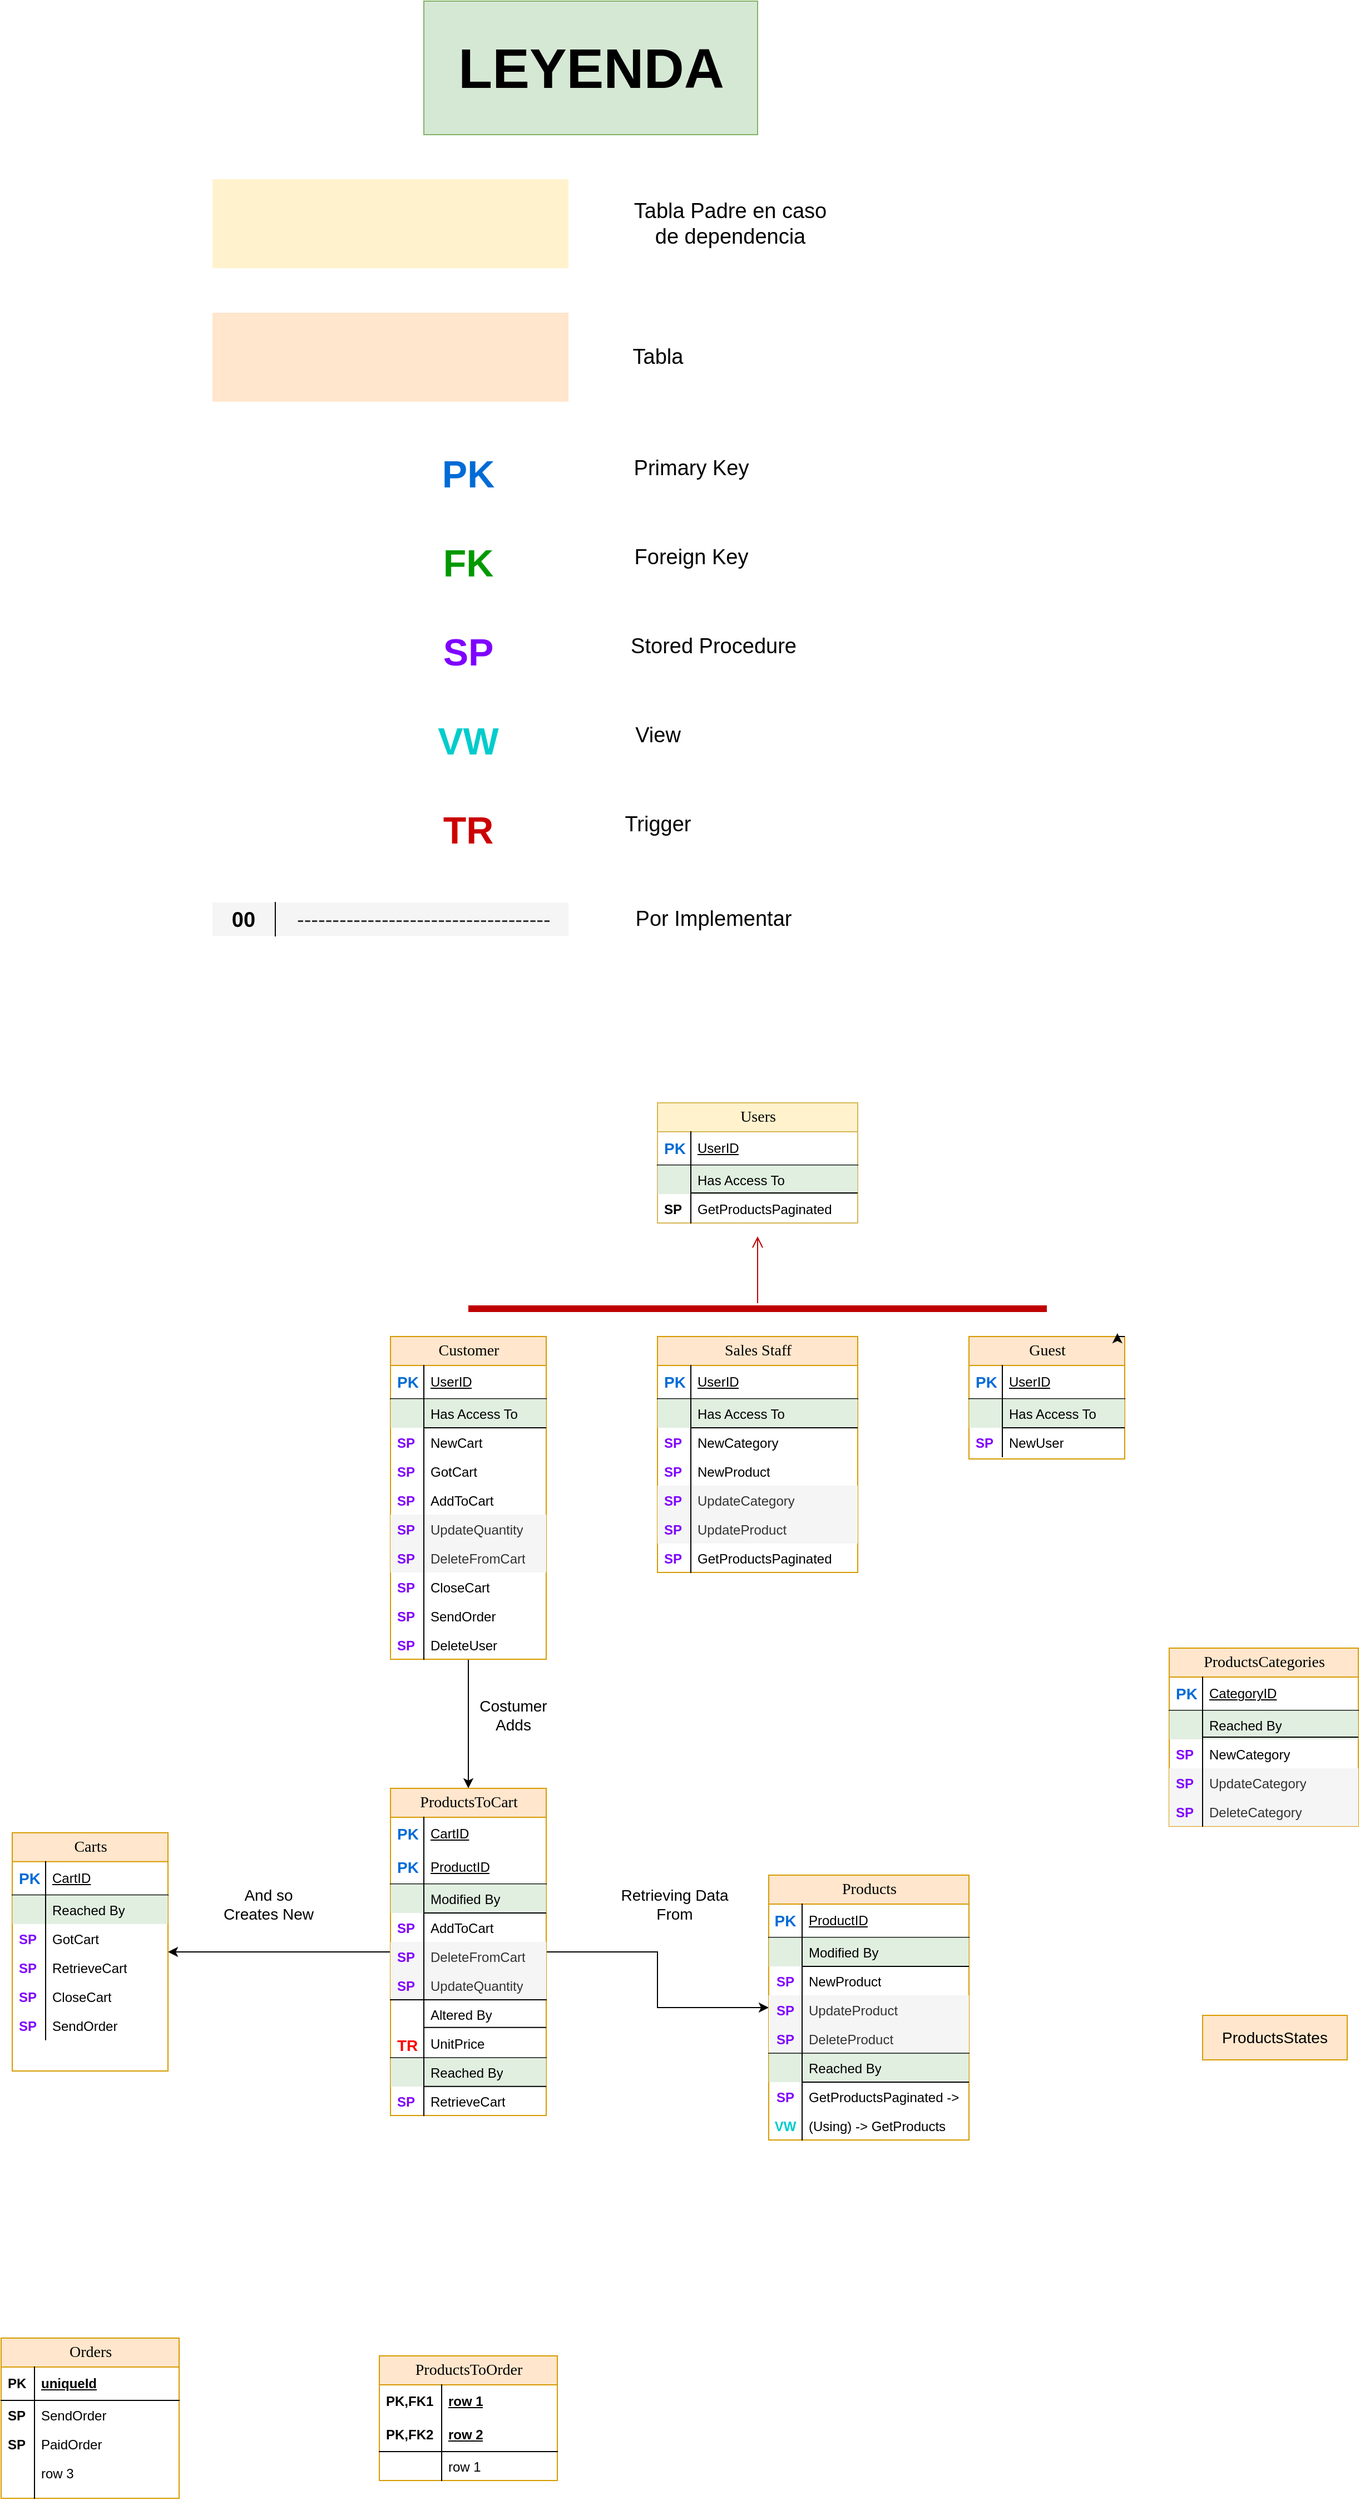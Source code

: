 <mxfile version="14.7.0" type="github">
  <diagram name="Page-1" id="e56a1550-8fbb-45ad-956c-1786394a9013">
    <mxGraphModel dx="1927" dy="2460" grid="1" gridSize="10" guides="1" tooltips="1" connect="1" arrows="1" fold="1" page="0" pageScale="1" pageWidth="1100" pageHeight="850" background="none" math="0" shadow="0">
      <root>
        <mxCell id="0" />
        <mxCell id="1" parent="0" />
        <mxCell id="2e49270ec7c68f3f-8" value="Orders" style="swimlane;html=1;fontStyle=0;childLayout=stackLayout;horizontal=1;startSize=26;fillColor=#ffe6cc;horizontalStack=0;resizeParent=1;resizeLast=0;collapsible=1;marginBottom=0;swimlaneFillColor=#ffffff;align=center;rounded=0;shadow=0;comic=0;labelBackgroundColor=none;strokeWidth=1;fontFamily=Verdana;fontSize=14;swimlaneLine=1;strokeColor=#d79b00;" parent="1" vertex="1">
          <mxGeometry x="-120" y="1180" width="160" height="144" as="geometry" />
        </mxCell>
        <mxCell id="2e49270ec7c68f3f-9" value="uniqueId" style="shape=partialRectangle;top=0;left=0;right=0;bottom=1;html=1;align=left;verticalAlign=middle;fillColor=none;spacingLeft=34;spacingRight=4;whiteSpace=wrap;overflow=hidden;rotatable=0;points=[[0,0.5],[1,0.5]];portConstraint=eastwest;dropTarget=0;fontStyle=5;" parent="2e49270ec7c68f3f-8" vertex="1">
          <mxGeometry y="26" width="160" height="30" as="geometry" />
        </mxCell>
        <mxCell id="2e49270ec7c68f3f-10" value="&lt;b&gt;PK&lt;/b&gt;" style="shape=partialRectangle;top=0;left=0;bottom=0;html=1;fillColor=none;align=left;verticalAlign=middle;spacingLeft=4;spacingRight=4;whiteSpace=wrap;overflow=hidden;rotatable=0;points=[];portConstraint=eastwest;part=1;" parent="2e49270ec7c68f3f-9" vertex="1" connectable="0">
          <mxGeometry width="30" height="30" as="geometry" />
        </mxCell>
        <mxCell id="2e49270ec7c68f3f-11" value="SendOrder" style="shape=partialRectangle;top=0;left=0;right=0;bottom=0;html=1;align=left;verticalAlign=top;fillColor=none;spacingLeft=34;spacingRight=4;whiteSpace=wrap;overflow=hidden;rotatable=0;points=[[0,0.5],[1,0.5]];portConstraint=eastwest;dropTarget=0;" parent="2e49270ec7c68f3f-8" vertex="1">
          <mxGeometry y="56" width="160" height="26" as="geometry" />
        </mxCell>
        <mxCell id="2e49270ec7c68f3f-12" value="&lt;b&gt;SP&lt;/b&gt;" style="shape=partialRectangle;top=0;left=0;bottom=0;html=1;fillColor=none;align=left;verticalAlign=top;spacingLeft=4;spacingRight=4;whiteSpace=wrap;overflow=hidden;rotatable=0;points=[];portConstraint=eastwest;part=1;" parent="2e49270ec7c68f3f-11" vertex="1" connectable="0">
          <mxGeometry width="30" height="26" as="geometry" />
        </mxCell>
        <mxCell id="2e49270ec7c68f3f-13" value="PaidOrder" style="shape=partialRectangle;top=0;left=0;right=0;bottom=0;html=1;align=left;verticalAlign=top;fillColor=none;spacingLeft=34;spacingRight=4;whiteSpace=wrap;overflow=hidden;rotatable=0;points=[[0,0.5],[1,0.5]];portConstraint=eastwest;dropTarget=0;" parent="2e49270ec7c68f3f-8" vertex="1">
          <mxGeometry y="82" width="160" height="26" as="geometry" />
        </mxCell>
        <mxCell id="2e49270ec7c68f3f-14" value="&lt;b&gt;SP&lt;/b&gt;" style="shape=partialRectangle;top=0;left=0;bottom=0;html=1;fillColor=none;align=left;verticalAlign=top;spacingLeft=4;spacingRight=4;whiteSpace=wrap;overflow=hidden;rotatable=0;points=[];portConstraint=eastwest;part=1;" parent="2e49270ec7c68f3f-13" vertex="1" connectable="0">
          <mxGeometry width="30" height="26" as="geometry" />
        </mxCell>
        <mxCell id="2e49270ec7c68f3f-15" value="row 3" style="shape=partialRectangle;top=0;left=0;right=0;bottom=0;html=1;align=left;verticalAlign=top;fillColor=none;spacingLeft=34;spacingRight=4;whiteSpace=wrap;overflow=hidden;rotatable=0;points=[[0,0.5],[1,0.5]];portConstraint=eastwest;dropTarget=0;" parent="2e49270ec7c68f3f-8" vertex="1">
          <mxGeometry y="108" width="160" height="26" as="geometry" />
        </mxCell>
        <mxCell id="2e49270ec7c68f3f-16" value="" style="shape=partialRectangle;top=0;left=0;bottom=0;html=1;fillColor=none;align=left;verticalAlign=top;spacingLeft=4;spacingRight=4;whiteSpace=wrap;overflow=hidden;rotatable=0;points=[];portConstraint=eastwest;part=1;" parent="2e49270ec7c68f3f-15" vertex="1" connectable="0">
          <mxGeometry width="30" height="26" as="geometry" />
        </mxCell>
        <mxCell id="2e49270ec7c68f3f-17" value="" style="shape=partialRectangle;top=0;left=0;right=0;bottom=0;html=1;align=left;verticalAlign=top;fillColor=none;spacingLeft=34;spacingRight=4;whiteSpace=wrap;overflow=hidden;rotatable=0;points=[[0,0.5],[1,0.5]];portConstraint=eastwest;dropTarget=0;" parent="2e49270ec7c68f3f-8" vertex="1">
          <mxGeometry y="134" width="160" height="10" as="geometry" />
        </mxCell>
        <mxCell id="2e49270ec7c68f3f-18" value="" style="shape=partialRectangle;top=0;left=0;bottom=0;html=1;fillColor=none;align=left;verticalAlign=top;spacingLeft=4;spacingRight=4;whiteSpace=wrap;overflow=hidden;rotatable=0;points=[];portConstraint=eastwest;part=1;" parent="2e49270ec7c68f3f-17" vertex="1" connectable="0">
          <mxGeometry width="30" height="10" as="geometry" />
        </mxCell>
        <mxCell id="2e49270ec7c68f3f-41" value="ProductsToOrder" style="swimlane;html=1;fontStyle=0;childLayout=stackLayout;horizontal=1;startSize=26;fillColor=#ffe6cc;horizontalStack=0;resizeParent=1;resizeLast=0;collapsible=1;marginBottom=0;swimlaneFillColor=#ffffff;align=center;rounded=0;shadow=0;comic=0;labelBackgroundColor=none;strokeWidth=1;fontFamily=Verdana;fontSize=14;strokeColor=#d79b00;" parent="1" vertex="1">
          <mxGeometry x="220" y="1196" width="160" height="112" as="geometry" />
        </mxCell>
        <mxCell id="2e49270ec7c68f3f-42" value="row 1" style="shape=partialRectangle;top=0;left=0;right=0;bottom=0;html=1;align=left;verticalAlign=middle;fillColor=none;spacingLeft=60;spacingRight=4;whiteSpace=wrap;overflow=hidden;rotatable=0;points=[[0,0.5],[1,0.5]];portConstraint=eastwest;dropTarget=0;fontStyle=5;" parent="2e49270ec7c68f3f-41" vertex="1">
          <mxGeometry y="26" width="160" height="30" as="geometry" />
        </mxCell>
        <mxCell id="2e49270ec7c68f3f-43" value="PK,FK1" style="shape=partialRectangle;fontStyle=1;top=0;left=0;bottom=0;html=1;fillColor=none;align=left;verticalAlign=middle;spacingLeft=4;spacingRight=4;whiteSpace=wrap;overflow=hidden;rotatable=0;points=[];portConstraint=eastwest;part=1;" parent="2e49270ec7c68f3f-42" vertex="1" connectable="0">
          <mxGeometry width="56" height="30" as="geometry" />
        </mxCell>
        <mxCell id="2e49270ec7c68f3f-44" value="row 2" style="shape=partialRectangle;top=0;left=0;right=0;bottom=1;html=1;align=left;verticalAlign=middle;fillColor=none;spacingLeft=60;spacingRight=4;whiteSpace=wrap;overflow=hidden;rotatable=0;points=[[0,0.5],[1,0.5]];portConstraint=eastwest;dropTarget=0;fontStyle=5;" parent="2e49270ec7c68f3f-41" vertex="1">
          <mxGeometry y="56" width="160" height="30" as="geometry" />
        </mxCell>
        <mxCell id="2e49270ec7c68f3f-45" value="PK,FK2" style="shape=partialRectangle;fontStyle=1;top=0;left=0;bottom=0;html=1;fillColor=none;align=left;verticalAlign=middle;spacingLeft=4;spacingRight=4;whiteSpace=wrap;overflow=hidden;rotatable=0;points=[];portConstraint=eastwest;part=1;" parent="2e49270ec7c68f3f-44" vertex="1" connectable="0">
          <mxGeometry width="56" height="30" as="geometry" />
        </mxCell>
        <mxCell id="2e49270ec7c68f3f-46" value="row 1" style="shape=partialRectangle;top=0;left=0;right=0;bottom=0;html=1;align=left;verticalAlign=top;fillColor=none;spacingLeft=60;spacingRight=4;whiteSpace=wrap;overflow=hidden;rotatable=0;points=[[0,0.5],[1,0.5]];portConstraint=eastwest;dropTarget=0;" parent="2e49270ec7c68f3f-41" vertex="1">
          <mxGeometry y="86" width="160" height="26" as="geometry" />
        </mxCell>
        <mxCell id="2e49270ec7c68f3f-47" value="" style="shape=partialRectangle;top=0;left=0;bottom=0;html=1;fillColor=none;align=left;verticalAlign=top;spacingLeft=4;spacingRight=4;whiteSpace=wrap;overflow=hidden;rotatable=0;points=[];portConstraint=eastwest;part=1;" parent="2e49270ec7c68f3f-46" vertex="1" connectable="0">
          <mxGeometry width="56" height="26" as="geometry" />
        </mxCell>
        <mxCell id="CP84wKWgLJSxyaqd4oH_-32" value="" style="shape=line;html=1;strokeWidth=6;strokeColor=#BF0000;" parent="1" vertex="1">
          <mxGeometry x="300" y="250" width="520" height="10" as="geometry" />
        </mxCell>
        <mxCell id="CP84wKWgLJSxyaqd4oH_-33" value="" style="edgeStyle=orthogonalEdgeStyle;html=1;verticalAlign=bottom;endArrow=open;endSize=8;strokeColor=#BF0000;" parent="1" source="CP84wKWgLJSxyaqd4oH_-32" edge="1">
          <mxGeometry relative="1" as="geometry">
            <mxPoint x="560" y="190" as="targetPoint" />
            <Array as="points">
              <mxPoint x="560" y="230" />
              <mxPoint x="560" y="230" />
            </Array>
          </mxGeometry>
        </mxCell>
        <mxCell id="tAJ-dU-vZqNq_-WDjSA_-12" value="Users" style="swimlane;html=1;fontStyle=0;childLayout=stackLayout;horizontal=1;startSize=26;fillColor=#fff2cc;horizontalStack=0;resizeParent=1;resizeLast=0;collapsible=1;marginBottom=0;swimlaneFillColor=#ffffff;align=center;rounded=0;shadow=0;comic=0;labelBackgroundColor=none;strokeWidth=1;fontFamily=Verdana;fontSize=14;strokeColor=#d6b656;" vertex="1" parent="1">
          <mxGeometry x="470" y="70" width="180" height="108" as="geometry" />
        </mxCell>
        <mxCell id="tAJ-dU-vZqNq_-WDjSA_-13" value="UserID" style="shape=partialRectangle;top=0;left=0;right=0;bottom=1;html=1;align=left;verticalAlign=middle;fillColor=none;spacingLeft=34;spacingRight=4;whiteSpace=wrap;overflow=hidden;rotatable=0;points=[[0,0.5],[1,0.5]];portConstraint=eastwest;dropTarget=0;fontStyle=4;" vertex="1" parent="tAJ-dU-vZqNq_-WDjSA_-12">
          <mxGeometry y="26" width="180" height="30" as="geometry" />
        </mxCell>
        <mxCell id="tAJ-dU-vZqNq_-WDjSA_-14" value="&lt;font style=&quot;font-size: 14px&quot; color=&quot;#006BD6&quot;&gt;PK&lt;/font&gt;" style="shape=partialRectangle;top=0;left=0;bottom=0;html=1;fillColor=none;align=left;verticalAlign=middle;spacingLeft=4;spacingRight=4;whiteSpace=wrap;overflow=hidden;rotatable=0;points=[];portConstraint=eastwest;part=1;fontStyle=1" vertex="1" connectable="0" parent="tAJ-dU-vZqNq_-WDjSA_-13">
          <mxGeometry width="30" height="30" as="geometry" />
        </mxCell>
        <mxCell id="tAJ-dU-vZqNq_-WDjSA_-15" value="Has Access To" style="shape=partialRectangle;top=0;left=0;right=0;bottom=0;html=1;align=left;verticalAlign=top;fillColor=#d5e8d4;spacingLeft=34;spacingRight=4;whiteSpace=wrap;overflow=hidden;rotatable=0;points=[[0,0.5],[1,0.5]];portConstraint=eastwest;dropTarget=0;fontStyle=0;opacity=70;" vertex="1" parent="tAJ-dU-vZqNq_-WDjSA_-12">
          <mxGeometry y="56" width="180" height="26" as="geometry" />
        </mxCell>
        <mxCell id="tAJ-dU-vZqNq_-WDjSA_-16" value="" style="shape=partialRectangle;top=0;left=0;bottom=0;html=1;fillColor=none;align=left;verticalAlign=top;spacingLeft=4;spacingRight=4;whiteSpace=wrap;overflow=hidden;rotatable=0;points=[];portConstraint=eastwest;part=1;fontStyle=1" vertex="1" connectable="0" parent="tAJ-dU-vZqNq_-WDjSA_-15">
          <mxGeometry width="30" height="26" as="geometry" />
        </mxCell>
        <mxCell id="tAJ-dU-vZqNq_-WDjSA_-17" value="GetProductsPaginated" style="shape=partialRectangle;top=0;left=0;right=0;bottom=0;html=1;align=left;verticalAlign=top;fillColor=none;spacingLeft=34;spacingRight=4;whiteSpace=wrap;overflow=hidden;rotatable=0;points=[[0,0.5],[1,0.5]];portConstraint=eastwest;dropTarget=0;fontStyle=0" vertex="1" parent="tAJ-dU-vZqNq_-WDjSA_-12">
          <mxGeometry y="82" width="180" height="26" as="geometry" />
        </mxCell>
        <mxCell id="tAJ-dU-vZqNq_-WDjSA_-18" value="SP" style="shape=partialRectangle;top=0;left=0;bottom=0;html=1;fillColor=none;align=left;verticalAlign=top;spacingLeft=4;spacingRight=4;whiteSpace=wrap;overflow=hidden;rotatable=0;points=[];portConstraint=eastwest;part=1;fontStyle=1" vertex="1" connectable="0" parent="tAJ-dU-vZqNq_-WDjSA_-17">
          <mxGeometry width="30" height="26" as="geometry" />
        </mxCell>
        <mxCell id="tAJ-dU-vZqNq_-WDjSA_-23" value="" style="line;strokeWidth=1;rotatable=0;dashed=0;labelPosition=right;align=left;verticalAlign=middle;spacingTop=0;spacingLeft=6;points=[];portConstraint=eastwest;" vertex="1" parent="1">
          <mxGeometry x="500" y="146" width="150" height="10" as="geometry" />
        </mxCell>
        <mxCell id="tAJ-dU-vZqNq_-WDjSA_-255" style="edgeStyle=none;rounded=0;orthogonalLoop=1;jettySize=auto;html=1;entryX=0.5;entryY=0;entryDx=0;entryDy=0;fontSize=14;" edge="1" parent="1" source="tAJ-dU-vZqNq_-WDjSA_-47" target="tAJ-dU-vZqNq_-WDjSA_-126">
          <mxGeometry relative="1" as="geometry" />
        </mxCell>
        <mxCell id="tAJ-dU-vZqNq_-WDjSA_-47" value="Customer" style="swimlane;html=1;fontStyle=0;childLayout=stackLayout;horizontal=1;startSize=26;fillColor=#ffe6cc;horizontalStack=0;resizeParent=1;resizeLast=0;collapsible=1;marginBottom=0;swimlaneFillColor=#ffffff;align=center;rounded=0;shadow=0;comic=0;labelBackgroundColor=none;strokeWidth=1;fontFamily=Verdana;fontSize=14;strokeColor=#d79b00;" vertex="1" parent="1">
          <mxGeometry x="230" y="280" width="140" height="290" as="geometry" />
        </mxCell>
        <mxCell id="tAJ-dU-vZqNq_-WDjSA_-48" value="UserID" style="shape=partialRectangle;top=0;left=0;right=0;bottom=1;html=1;align=left;verticalAlign=middle;fillColor=none;spacingLeft=34;spacingRight=4;whiteSpace=wrap;overflow=hidden;rotatable=0;points=[[0,0.5],[1,0.5]];portConstraint=eastwest;dropTarget=0;fontStyle=4;" vertex="1" parent="tAJ-dU-vZqNq_-WDjSA_-47">
          <mxGeometry y="26" width="140" height="30" as="geometry" />
        </mxCell>
        <mxCell id="tAJ-dU-vZqNq_-WDjSA_-49" value="&lt;font style=&quot;font-size: 14px&quot; color=&quot;#006BD6&quot;&gt;PK&lt;/font&gt;" style="shape=partialRectangle;top=0;left=0;bottom=0;html=1;fillColor=none;align=left;verticalAlign=middle;spacingLeft=4;spacingRight=4;whiteSpace=wrap;overflow=hidden;rotatable=0;points=[];portConstraint=eastwest;part=1;fontStyle=1" vertex="1" connectable="0" parent="tAJ-dU-vZqNq_-WDjSA_-48">
          <mxGeometry width="30" height="30" as="geometry" />
        </mxCell>
        <mxCell id="tAJ-dU-vZqNq_-WDjSA_-50" value="Has Access To" style="shape=partialRectangle;top=0;left=0;right=0;bottom=0;html=1;align=left;verticalAlign=top;fillColor=#d5e8d4;spacingLeft=34;spacingRight=4;whiteSpace=wrap;overflow=hidden;rotatable=0;points=[[0,0.5],[1,0.5]];portConstraint=eastwest;dropTarget=0;fontStyle=0;opacity=70;" vertex="1" parent="tAJ-dU-vZqNq_-WDjSA_-47">
          <mxGeometry y="56" width="140" height="26" as="geometry" />
        </mxCell>
        <mxCell id="tAJ-dU-vZqNq_-WDjSA_-51" value="" style="shape=partialRectangle;top=0;left=0;bottom=0;html=1;fillColor=none;align=left;verticalAlign=top;spacingLeft=4;spacingRight=4;whiteSpace=wrap;overflow=hidden;rotatable=0;points=[];portConstraint=eastwest;part=1;fontStyle=1" vertex="1" connectable="0" parent="tAJ-dU-vZqNq_-WDjSA_-50">
          <mxGeometry width="30" height="26" as="geometry" />
        </mxCell>
        <mxCell id="tAJ-dU-vZqNq_-WDjSA_-52" value="NewCart" style="shape=partialRectangle;top=0;left=0;right=0;bottom=0;html=1;align=left;verticalAlign=top;fillColor=none;spacingLeft=34;spacingRight=4;whiteSpace=wrap;overflow=hidden;rotatable=0;points=[[0,0.5],[1,0.5]];portConstraint=eastwest;dropTarget=0;fontStyle=0" vertex="1" parent="tAJ-dU-vZqNq_-WDjSA_-47">
          <mxGeometry y="82" width="140" height="26" as="geometry" />
        </mxCell>
        <mxCell id="tAJ-dU-vZqNq_-WDjSA_-53" value="&lt;font color=&quot;#7F00FF&quot;&gt;SP&lt;/font&gt;" style="shape=partialRectangle;top=0;left=0;bottom=0;html=1;fillColor=none;align=left;verticalAlign=top;spacingLeft=4;spacingRight=4;whiteSpace=wrap;overflow=hidden;rotatable=0;points=[];portConstraint=eastwest;part=1;fontStyle=1" vertex="1" connectable="0" parent="tAJ-dU-vZqNq_-WDjSA_-52">
          <mxGeometry width="30" height="26" as="geometry" />
        </mxCell>
        <mxCell id="tAJ-dU-vZqNq_-WDjSA_-54" value="GotCart" style="shape=partialRectangle;top=0;left=0;right=0;bottom=0;html=1;align=left;verticalAlign=top;fillColor=none;spacingLeft=34;spacingRight=4;whiteSpace=wrap;overflow=hidden;rotatable=0;points=[[0,0.5],[1,0.5]];portConstraint=eastwest;dropTarget=0;fontStyle=0" vertex="1" parent="tAJ-dU-vZqNq_-WDjSA_-47">
          <mxGeometry y="108" width="140" height="26" as="geometry" />
        </mxCell>
        <mxCell id="tAJ-dU-vZqNq_-WDjSA_-55" value="&lt;font color=&quot;#7F00FF&quot;&gt;SP&lt;/font&gt;" style="shape=partialRectangle;top=0;left=0;bottom=0;html=1;fillColor=none;align=left;verticalAlign=top;spacingLeft=4;spacingRight=4;whiteSpace=wrap;overflow=hidden;rotatable=0;points=[];portConstraint=eastwest;part=1;fontStyle=1" vertex="1" connectable="0" parent="tAJ-dU-vZqNq_-WDjSA_-54">
          <mxGeometry width="30" height="26" as="geometry" />
        </mxCell>
        <mxCell id="tAJ-dU-vZqNq_-WDjSA_-56" value="AddToCart" style="shape=partialRectangle;top=0;left=0;right=0;bottom=0;html=1;align=left;verticalAlign=top;fillColor=none;spacingLeft=34;spacingRight=4;whiteSpace=wrap;overflow=hidden;rotatable=0;points=[[0,0.5],[1,0.5]];portConstraint=eastwest;dropTarget=0;fontStyle=0" vertex="1" parent="tAJ-dU-vZqNq_-WDjSA_-47">
          <mxGeometry y="134" width="140" height="26" as="geometry" />
        </mxCell>
        <mxCell id="tAJ-dU-vZqNq_-WDjSA_-57" value="&lt;font color=&quot;#7F00FF&quot;&gt;SP&lt;/font&gt;" style="shape=partialRectangle;top=0;left=0;bottom=0;html=1;fillColor=none;align=left;verticalAlign=top;spacingLeft=4;spacingRight=4;whiteSpace=wrap;overflow=hidden;rotatable=0;points=[];portConstraint=eastwest;part=1;fontStyle=1" vertex="1" connectable="0" parent="tAJ-dU-vZqNq_-WDjSA_-56">
          <mxGeometry width="30" height="26" as="geometry" />
        </mxCell>
        <mxCell id="tAJ-dU-vZqNq_-WDjSA_-144" value="&lt;div&gt;UpdateQuantity&lt;/div&gt;" style="shape=partialRectangle;top=0;left=0;right=0;bottom=0;html=1;align=left;verticalAlign=top;fillColor=#f5f5f5;spacingLeft=34;spacingRight=4;whiteSpace=wrap;overflow=hidden;rotatable=0;points=[[0,0.5],[1,0.5]];portConstraint=eastwest;dropTarget=0;fontStyle=0;strokeColor=#666666;fontColor=#333333;" vertex="1" parent="tAJ-dU-vZqNq_-WDjSA_-47">
          <mxGeometry y="160" width="140" height="26" as="geometry" />
        </mxCell>
        <mxCell id="tAJ-dU-vZqNq_-WDjSA_-145" value="&lt;font color=&quot;#7F00FF&quot;&gt;SP&lt;/font&gt;" style="shape=partialRectangle;top=0;left=0;bottom=0;html=1;fillColor=none;align=left;verticalAlign=top;spacingLeft=4;spacingRight=4;whiteSpace=wrap;overflow=hidden;rotatable=0;points=[];portConstraint=eastwest;part=1;fontStyle=1" vertex="1" connectable="0" parent="tAJ-dU-vZqNq_-WDjSA_-144">
          <mxGeometry width="30" height="26" as="geometry" />
        </mxCell>
        <mxCell id="tAJ-dU-vZqNq_-WDjSA_-146" value="DeleteFromCart" style="shape=partialRectangle;top=0;left=0;right=0;bottom=0;html=1;align=left;verticalAlign=top;fillColor=#f5f5f5;spacingLeft=34;spacingRight=4;whiteSpace=wrap;overflow=hidden;rotatable=0;points=[[0,0.5],[1,0.5]];portConstraint=eastwest;dropTarget=0;fontStyle=0;strokeColor=#666666;fontColor=#333333;" vertex="1" parent="tAJ-dU-vZqNq_-WDjSA_-47">
          <mxGeometry y="186" width="140" height="26" as="geometry" />
        </mxCell>
        <mxCell id="tAJ-dU-vZqNq_-WDjSA_-147" value="&lt;font color=&quot;#7F00FF&quot;&gt;SP&lt;/font&gt;" style="shape=partialRectangle;top=0;left=0;bottom=0;html=1;fillColor=none;align=left;verticalAlign=top;spacingLeft=4;spacingRight=4;whiteSpace=wrap;overflow=hidden;rotatable=0;points=[];portConstraint=eastwest;part=1;fontStyle=1" vertex="1" connectable="0" parent="tAJ-dU-vZqNq_-WDjSA_-146">
          <mxGeometry width="30" height="26" as="geometry" />
        </mxCell>
        <mxCell id="tAJ-dU-vZqNq_-WDjSA_-59" value="CloseCart" style="shape=partialRectangle;top=0;left=0;right=0;bottom=0;html=1;align=left;verticalAlign=top;fillColor=none;spacingLeft=34;spacingRight=4;whiteSpace=wrap;overflow=hidden;rotatable=0;points=[[0,0.5],[1,0.5]];portConstraint=eastwest;dropTarget=0;fontStyle=0" vertex="1" parent="tAJ-dU-vZqNq_-WDjSA_-47">
          <mxGeometry y="212" width="140" height="26" as="geometry" />
        </mxCell>
        <mxCell id="tAJ-dU-vZqNq_-WDjSA_-60" value="&lt;font color=&quot;#7F00FF&quot;&gt;SP&lt;/font&gt;" style="shape=partialRectangle;top=0;left=0;bottom=0;html=1;fillColor=none;align=left;verticalAlign=top;spacingLeft=4;spacingRight=4;whiteSpace=wrap;overflow=hidden;rotatable=0;points=[];portConstraint=eastwest;part=1;fontStyle=1" vertex="1" connectable="0" parent="tAJ-dU-vZqNq_-WDjSA_-59">
          <mxGeometry width="30" height="26" as="geometry" />
        </mxCell>
        <mxCell id="tAJ-dU-vZqNq_-WDjSA_-61" value="SendOrder" style="shape=partialRectangle;top=0;left=0;right=0;bottom=0;html=1;align=left;verticalAlign=top;fillColor=none;spacingLeft=34;spacingRight=4;whiteSpace=wrap;overflow=hidden;rotatable=0;points=[[0,0.5],[1,0.5]];portConstraint=eastwest;dropTarget=0;fontStyle=0" vertex="1" parent="tAJ-dU-vZqNq_-WDjSA_-47">
          <mxGeometry y="238" width="140" height="26" as="geometry" />
        </mxCell>
        <mxCell id="tAJ-dU-vZqNq_-WDjSA_-62" value="&lt;font color=&quot;#7F00FF&quot;&gt;SP&lt;/font&gt;" style="shape=partialRectangle;top=0;left=0;bottom=0;html=1;fillColor=none;align=left;verticalAlign=top;spacingLeft=4;spacingRight=4;whiteSpace=wrap;overflow=hidden;rotatable=0;points=[];portConstraint=eastwest;part=1;fontStyle=1" vertex="1" connectable="0" parent="tAJ-dU-vZqNq_-WDjSA_-61">
          <mxGeometry width="30" height="26" as="geometry" />
        </mxCell>
        <mxCell id="tAJ-dU-vZqNq_-WDjSA_-63" value="DeleteUser" style="shape=partialRectangle;top=0;left=0;right=0;bottom=0;html=1;align=left;verticalAlign=top;fillColor=none;spacingLeft=34;spacingRight=4;whiteSpace=wrap;overflow=hidden;rotatable=0;points=[[0,0.5],[1,0.5]];portConstraint=eastwest;dropTarget=0;fontStyle=0" vertex="1" parent="tAJ-dU-vZqNq_-WDjSA_-47">
          <mxGeometry y="264" width="140" height="26" as="geometry" />
        </mxCell>
        <mxCell id="tAJ-dU-vZqNq_-WDjSA_-64" value="&lt;font color=&quot;#7F00FF&quot;&gt;SP&lt;/font&gt;" style="shape=partialRectangle;top=0;left=0;bottom=0;html=1;fillColor=none;align=left;verticalAlign=top;spacingLeft=4;spacingRight=4;whiteSpace=wrap;overflow=hidden;rotatable=0;points=[];portConstraint=eastwest;part=1;fontStyle=1" vertex="1" connectable="0" parent="tAJ-dU-vZqNq_-WDjSA_-63">
          <mxGeometry width="30" height="26" as="geometry" />
        </mxCell>
        <mxCell id="tAJ-dU-vZqNq_-WDjSA_-58" value="" style="line;strokeWidth=1;rotatable=0;dashed=0;labelPosition=right;align=left;verticalAlign=middle;spacingTop=0;spacingLeft=6;points=[];portConstraint=eastwest;" vertex="1" parent="1">
          <mxGeometry x="260" y="357" width="110" height="10" as="geometry" />
        </mxCell>
        <mxCell id="tAJ-dU-vZqNq_-WDjSA_-82" value="Sales Staff" style="swimlane;html=1;fontStyle=0;childLayout=stackLayout;horizontal=1;startSize=26;fillColor=#ffe6cc;horizontalStack=0;resizeParent=1;resizeLast=0;collapsible=1;marginBottom=0;swimlaneFillColor=#ffffff;align=center;rounded=0;shadow=0;comic=0;labelBackgroundColor=none;strokeWidth=1;fontFamily=Verdana;fontSize=14;strokeColor=#d79b00;" vertex="1" parent="1">
          <mxGeometry x="470" y="280" width="180" height="212" as="geometry" />
        </mxCell>
        <mxCell id="tAJ-dU-vZqNq_-WDjSA_-83" value="UserID" style="shape=partialRectangle;top=0;left=0;right=0;bottom=1;html=1;align=left;verticalAlign=middle;fillColor=none;spacingLeft=34;spacingRight=4;whiteSpace=wrap;overflow=hidden;rotatable=0;points=[[0,0.5],[1,0.5]];portConstraint=eastwest;dropTarget=0;fontStyle=4;" vertex="1" parent="tAJ-dU-vZqNq_-WDjSA_-82">
          <mxGeometry y="26" width="180" height="30" as="geometry" />
        </mxCell>
        <mxCell id="tAJ-dU-vZqNq_-WDjSA_-84" value="&lt;font style=&quot;font-size: 14px&quot; color=&quot;#006BD6&quot;&gt;PK&lt;/font&gt;" style="shape=partialRectangle;top=0;left=0;bottom=0;html=1;fillColor=none;align=left;verticalAlign=middle;spacingLeft=4;spacingRight=4;whiteSpace=wrap;overflow=hidden;rotatable=0;points=[];portConstraint=eastwest;part=1;fontStyle=1" vertex="1" connectable="0" parent="tAJ-dU-vZqNq_-WDjSA_-83">
          <mxGeometry width="30" height="30" as="geometry" />
        </mxCell>
        <mxCell id="tAJ-dU-vZqNq_-WDjSA_-85" value="Has Access To" style="shape=partialRectangle;top=0;left=0;right=0;bottom=0;html=1;align=left;verticalAlign=top;fillColor=#d5e8d4;spacingLeft=34;spacingRight=4;whiteSpace=wrap;overflow=hidden;rotatable=0;points=[[0,0.5],[1,0.5]];portConstraint=eastwest;dropTarget=0;fontStyle=0;opacity=70;" vertex="1" parent="tAJ-dU-vZqNq_-WDjSA_-82">
          <mxGeometry y="56" width="180" height="26" as="geometry" />
        </mxCell>
        <mxCell id="tAJ-dU-vZqNq_-WDjSA_-86" value="" style="shape=partialRectangle;top=0;left=0;bottom=0;html=1;fillColor=none;align=left;verticalAlign=top;spacingLeft=4;spacingRight=4;whiteSpace=wrap;overflow=hidden;rotatable=0;points=[];portConstraint=eastwest;part=1;fontStyle=1" vertex="1" connectable="0" parent="tAJ-dU-vZqNq_-WDjSA_-85">
          <mxGeometry width="30" height="26" as="geometry" />
        </mxCell>
        <mxCell id="tAJ-dU-vZqNq_-WDjSA_-87" value="NewCategory" style="shape=partialRectangle;top=0;left=0;right=0;bottom=0;html=1;align=left;verticalAlign=top;fillColor=none;spacingLeft=34;spacingRight=4;whiteSpace=wrap;overflow=hidden;rotatable=0;points=[[0,0.5],[1,0.5]];portConstraint=eastwest;dropTarget=0;fontStyle=0" vertex="1" parent="tAJ-dU-vZqNq_-WDjSA_-82">
          <mxGeometry y="82" width="180" height="26" as="geometry" />
        </mxCell>
        <mxCell id="tAJ-dU-vZqNq_-WDjSA_-88" value="&lt;font color=&quot;#7F00FF&quot;&gt;SP&lt;/font&gt;" style="shape=partialRectangle;top=0;left=0;bottom=0;html=1;fillColor=none;align=left;verticalAlign=top;spacingLeft=4;spacingRight=4;whiteSpace=wrap;overflow=hidden;rotatable=0;points=[];portConstraint=eastwest;part=1;fontStyle=1" vertex="1" connectable="0" parent="tAJ-dU-vZqNq_-WDjSA_-87">
          <mxGeometry width="30" height="26" as="geometry" />
        </mxCell>
        <mxCell id="tAJ-dU-vZqNq_-WDjSA_-89" value="NewProduct" style="shape=partialRectangle;top=0;left=0;right=0;bottom=0;html=1;align=left;verticalAlign=top;fillColor=none;spacingLeft=34;spacingRight=4;whiteSpace=wrap;overflow=hidden;rotatable=0;points=[[0,0.5],[1,0.5]];portConstraint=eastwest;dropTarget=0;fontStyle=0" vertex="1" parent="tAJ-dU-vZqNq_-WDjSA_-82">
          <mxGeometry y="108" width="180" height="26" as="geometry" />
        </mxCell>
        <mxCell id="tAJ-dU-vZqNq_-WDjSA_-90" value="&lt;font color=&quot;#7F00FF&quot;&gt;SP&lt;/font&gt;" style="shape=partialRectangle;top=0;left=0;bottom=0;html=1;fillColor=none;align=left;verticalAlign=top;spacingLeft=4;spacingRight=4;whiteSpace=wrap;overflow=hidden;rotatable=0;points=[];portConstraint=eastwest;part=1;fontStyle=1" vertex="1" connectable="0" parent="tAJ-dU-vZqNq_-WDjSA_-89">
          <mxGeometry width="30" height="26" as="geometry" />
        </mxCell>
        <mxCell id="tAJ-dU-vZqNq_-WDjSA_-104" value="UpdateCategory" style="shape=partialRectangle;top=0;left=0;right=0;bottom=0;html=1;align=left;verticalAlign=top;fillColor=#f5f5f5;spacingLeft=34;spacingRight=4;whiteSpace=wrap;overflow=hidden;rotatable=0;points=[[0,0.5],[1,0.5]];portConstraint=eastwest;dropTarget=0;fontStyle=0;strokeColor=#666666;fontColor=#333333;" vertex="1" parent="tAJ-dU-vZqNq_-WDjSA_-82">
          <mxGeometry y="134" width="180" height="26" as="geometry" />
        </mxCell>
        <mxCell id="tAJ-dU-vZqNq_-WDjSA_-105" value="&lt;font color=&quot;#7F00FF&quot;&gt;SP&lt;/font&gt;" style="shape=partialRectangle;top=0;left=0;bottom=0;html=1;fillColor=none;align=left;verticalAlign=top;spacingLeft=4;spacingRight=4;whiteSpace=wrap;overflow=hidden;rotatable=0;points=[];portConstraint=eastwest;part=1;fontStyle=1" vertex="1" connectable="0" parent="tAJ-dU-vZqNq_-WDjSA_-104">
          <mxGeometry width="30" height="26" as="geometry" />
        </mxCell>
        <mxCell id="tAJ-dU-vZqNq_-WDjSA_-91" value="UpdateProduct" style="shape=partialRectangle;top=0;left=0;right=0;bottom=0;html=1;align=left;verticalAlign=top;fillColor=#f5f5f5;spacingLeft=34;spacingRight=4;whiteSpace=wrap;overflow=hidden;rotatable=0;points=[[0,0.5],[1,0.5]];portConstraint=eastwest;dropTarget=0;fontStyle=0;strokeColor=#666666;fontColor=#333333;" vertex="1" parent="tAJ-dU-vZqNq_-WDjSA_-82">
          <mxGeometry y="160" width="180" height="26" as="geometry" />
        </mxCell>
        <mxCell id="tAJ-dU-vZqNq_-WDjSA_-92" value="&lt;font color=&quot;#7F00FF&quot;&gt;SP&lt;/font&gt;" style="shape=partialRectangle;top=0;left=0;bottom=0;html=1;fillColor=none;align=left;verticalAlign=top;spacingLeft=4;spacingRight=4;whiteSpace=wrap;overflow=hidden;rotatable=0;points=[];portConstraint=eastwest;part=1;fontStyle=1" vertex="1" connectable="0" parent="tAJ-dU-vZqNq_-WDjSA_-91">
          <mxGeometry width="30" height="26" as="geometry" />
        </mxCell>
        <mxCell id="tAJ-dU-vZqNq_-WDjSA_-93" value="GetProductsPaginated" style="shape=partialRectangle;top=0;left=0;right=0;bottom=0;html=1;align=left;verticalAlign=top;fillColor=none;spacingLeft=34;spacingRight=4;whiteSpace=wrap;overflow=hidden;rotatable=0;points=[[0,0.5],[1,0.5]];portConstraint=eastwest;dropTarget=0;fontStyle=0" vertex="1" parent="tAJ-dU-vZqNq_-WDjSA_-82">
          <mxGeometry y="186" width="180" height="26" as="geometry" />
        </mxCell>
        <mxCell id="tAJ-dU-vZqNq_-WDjSA_-94" value="&lt;font color=&quot;#7F00FF&quot;&gt;SP&lt;/font&gt;" style="shape=partialRectangle;top=0;left=0;bottom=0;html=1;fillColor=none;align=left;verticalAlign=top;spacingLeft=4;spacingRight=4;whiteSpace=wrap;overflow=hidden;rotatable=0;points=[];portConstraint=eastwest;part=1;fontStyle=1" vertex="1" connectable="0" parent="tAJ-dU-vZqNq_-WDjSA_-93">
          <mxGeometry width="30" height="26" as="geometry" />
        </mxCell>
        <mxCell id="tAJ-dU-vZqNq_-WDjSA_-99" value="" style="line;strokeWidth=1;rotatable=0;dashed=0;labelPosition=right;align=left;verticalAlign=middle;spacingTop=0;spacingLeft=6;points=[];portConstraint=eastwest;" vertex="1" parent="1">
          <mxGeometry x="500" y="357" width="150" height="10" as="geometry" />
        </mxCell>
        <mxCell id="tAJ-dU-vZqNq_-WDjSA_-106" value="Guest" style="swimlane;html=1;fontStyle=0;childLayout=stackLayout;horizontal=1;startSize=26;fillColor=#ffe6cc;horizontalStack=0;resizeParent=1;resizeLast=0;collapsible=1;marginBottom=0;swimlaneFillColor=#ffffff;align=center;rounded=0;shadow=0;comic=0;labelBackgroundColor=none;strokeWidth=1;fontFamily=Verdana;fontSize=14;strokeColor=#d79b00;" vertex="1" parent="1">
          <mxGeometry x="750" y="280" width="140" height="110" as="geometry" />
        </mxCell>
        <mxCell id="tAJ-dU-vZqNq_-WDjSA_-107" value="UserID" style="shape=partialRectangle;top=0;left=0;right=0;bottom=1;html=1;align=left;verticalAlign=middle;fillColor=none;spacingLeft=34;spacingRight=4;whiteSpace=wrap;overflow=hidden;rotatable=0;points=[[0,0.5],[1,0.5]];portConstraint=eastwest;dropTarget=0;fontStyle=4;" vertex="1" parent="tAJ-dU-vZqNq_-WDjSA_-106">
          <mxGeometry y="26" width="140" height="30" as="geometry" />
        </mxCell>
        <mxCell id="tAJ-dU-vZqNq_-WDjSA_-108" value="&lt;font style=&quot;font-size: 14px&quot; color=&quot;#006BD6&quot;&gt;PK&lt;/font&gt;" style="shape=partialRectangle;top=0;left=0;bottom=0;html=1;fillColor=none;align=left;verticalAlign=middle;spacingLeft=4;spacingRight=4;whiteSpace=wrap;overflow=hidden;rotatable=0;points=[];portConstraint=eastwest;part=1;fontStyle=1" vertex="1" connectable="0" parent="tAJ-dU-vZqNq_-WDjSA_-107">
          <mxGeometry width="30" height="30" as="geometry" />
        </mxCell>
        <mxCell id="tAJ-dU-vZqNq_-WDjSA_-109" value="Has Access To" style="shape=partialRectangle;top=0;left=0;right=0;bottom=0;html=1;align=left;verticalAlign=top;fillColor=#d5e8d4;spacingLeft=34;spacingRight=4;whiteSpace=wrap;overflow=hidden;rotatable=0;points=[[0,0.5],[1,0.5]];portConstraint=eastwest;dropTarget=0;fontStyle=0;opacity=70;" vertex="1" parent="tAJ-dU-vZqNq_-WDjSA_-106">
          <mxGeometry y="56" width="140" height="26" as="geometry" />
        </mxCell>
        <mxCell id="tAJ-dU-vZqNq_-WDjSA_-110" value="" style="shape=partialRectangle;top=0;left=0;bottom=0;html=1;fillColor=none;align=left;verticalAlign=top;spacingLeft=4;spacingRight=4;whiteSpace=wrap;overflow=hidden;rotatable=0;points=[];portConstraint=eastwest;part=1;fontStyle=1" vertex="1" connectable="0" parent="tAJ-dU-vZqNq_-WDjSA_-109">
          <mxGeometry width="30" height="26" as="geometry" />
        </mxCell>
        <mxCell id="tAJ-dU-vZqNq_-WDjSA_-111" value="NewUser" style="shape=partialRectangle;top=0;left=0;right=0;bottom=0;html=1;align=left;verticalAlign=top;fillColor=none;spacingLeft=34;spacingRight=4;whiteSpace=wrap;overflow=hidden;rotatable=0;points=[[0,0.5],[1,0.5]];portConstraint=eastwest;dropTarget=0;fontStyle=0" vertex="1" parent="tAJ-dU-vZqNq_-WDjSA_-106">
          <mxGeometry y="82" width="140" height="26" as="geometry" />
        </mxCell>
        <mxCell id="tAJ-dU-vZqNq_-WDjSA_-112" value="&lt;font color=&quot;#7F00FF&quot;&gt;SP&lt;/font&gt;" style="shape=partialRectangle;top=0;left=0;bottom=0;html=1;fillColor=none;align=left;verticalAlign=top;spacingLeft=4;spacingRight=4;whiteSpace=wrap;overflow=hidden;rotatable=0;points=[];portConstraint=eastwest;part=1;fontStyle=1" vertex="1" connectable="0" parent="tAJ-dU-vZqNq_-WDjSA_-111">
          <mxGeometry width="30" height="26" as="geometry" />
        </mxCell>
        <mxCell id="tAJ-dU-vZqNq_-WDjSA_-117" value="" style="line;strokeWidth=1;rotatable=0;dashed=0;labelPosition=right;align=left;verticalAlign=middle;spacingTop=0;spacingLeft=6;points=[];portConstraint=eastwest;" vertex="1" parent="1">
          <mxGeometry x="780" y="357" width="110" height="10" as="geometry" />
        </mxCell>
        <mxCell id="tAJ-dU-vZqNq_-WDjSA_-118" style="edgeStyle=orthogonalEdgeStyle;rounded=0;orthogonalLoop=1;jettySize=auto;html=1;exitX=1;exitY=0;exitDx=0;exitDy=0;entryX=0.953;entryY=-0.027;entryDx=0;entryDy=0;entryPerimeter=0;" edge="1" parent="1" source="tAJ-dU-vZqNq_-WDjSA_-106" target="tAJ-dU-vZqNq_-WDjSA_-106">
          <mxGeometry relative="1" as="geometry" />
        </mxCell>
        <mxCell id="tAJ-dU-vZqNq_-WDjSA_-254" style="edgeStyle=elbowEdgeStyle;rounded=0;orthogonalLoop=1;jettySize=auto;html=1;fontSize=14;" edge="1" parent="1" source="tAJ-dU-vZqNq_-WDjSA_-126" target="tAJ-dU-vZqNq_-WDjSA_-166">
          <mxGeometry relative="1" as="geometry" />
        </mxCell>
        <mxCell id="tAJ-dU-vZqNq_-WDjSA_-260" style="edgeStyle=elbowEdgeStyle;rounded=0;orthogonalLoop=1;jettySize=auto;html=1;fontSize=14;" edge="1" parent="1" source="tAJ-dU-vZqNq_-WDjSA_-126" target="tAJ-dU-vZqNq_-WDjSA_-306">
          <mxGeometry relative="1" as="geometry">
            <mxPoint x="560.0" y="914.859" as="targetPoint" />
          </mxGeometry>
        </mxCell>
        <mxCell id="tAJ-dU-vZqNq_-WDjSA_-126" value="ProductsToCart" style="swimlane;html=1;fontStyle=0;childLayout=stackLayout;horizontal=1;startSize=26;fillColor=#ffe6cc;horizontalStack=0;resizeParent=1;resizeLast=0;collapsible=1;marginBottom=0;swimlaneFillColor=#ffffff;align=center;rounded=0;shadow=0;comic=0;labelBackgroundColor=none;strokeWidth=1;fontFamily=Verdana;fontSize=14;strokeColor=#d79b00;" vertex="1" parent="1">
          <mxGeometry x="230" y="686" width="140" height="294" as="geometry" />
        </mxCell>
        <mxCell id="tAJ-dU-vZqNq_-WDjSA_-127" value="CartID" style="shape=partialRectangle;top=0;left=0;right=0;bottom=0;html=1;align=left;verticalAlign=middle;fillColor=none;spacingLeft=34;spacingRight=4;whiteSpace=wrap;overflow=hidden;rotatable=0;points=[[0,0.5],[1,0.5]];portConstraint=eastwest;dropTarget=0;fontStyle=4;" vertex="1" parent="tAJ-dU-vZqNq_-WDjSA_-126">
          <mxGeometry y="26" width="140" height="30" as="geometry" />
        </mxCell>
        <mxCell id="tAJ-dU-vZqNq_-WDjSA_-128" value="&lt;font style=&quot;font-size: 14px&quot; color=&quot;#006BD6&quot;&gt;PK&lt;/font&gt;" style="shape=partialRectangle;top=0;left=0;bottom=0;html=1;fillColor=none;align=left;verticalAlign=middle;spacingLeft=4;spacingRight=4;whiteSpace=wrap;overflow=hidden;rotatable=0;points=[];portConstraint=eastwest;part=1;fontStyle=1" vertex="1" connectable="0" parent="tAJ-dU-vZqNq_-WDjSA_-127">
          <mxGeometry width="30" height="30" as="geometry" />
        </mxCell>
        <mxCell id="tAJ-dU-vZqNq_-WDjSA_-258" value="ProductID" style="shape=partialRectangle;top=0;left=0;right=0;bottom=1;html=1;align=left;verticalAlign=middle;fillColor=none;spacingLeft=34;spacingRight=4;whiteSpace=wrap;overflow=hidden;rotatable=0;points=[[0,0.5],[1,0.5]];portConstraint=eastwest;dropTarget=0;fontStyle=4;" vertex="1" parent="tAJ-dU-vZqNq_-WDjSA_-126">
          <mxGeometry y="56" width="140" height="30" as="geometry" />
        </mxCell>
        <mxCell id="tAJ-dU-vZqNq_-WDjSA_-259" value="&lt;font style=&quot;font-size: 14px&quot; color=&quot;#006BD6&quot;&gt;PK&lt;/font&gt;" style="shape=partialRectangle;top=0;left=0;bottom=0;html=1;fillColor=none;align=left;verticalAlign=middle;spacingLeft=4;spacingRight=4;whiteSpace=wrap;overflow=hidden;rotatable=0;points=[];portConstraint=eastwest;part=1;fontStyle=1" vertex="1" connectable="0" parent="tAJ-dU-vZqNq_-WDjSA_-258">
          <mxGeometry width="30" height="30" as="geometry" />
        </mxCell>
        <mxCell id="tAJ-dU-vZqNq_-WDjSA_-141" value="&lt;div&gt;Modified By&lt;/div&gt;" style="shape=partialRectangle;top=0;left=0;right=0;bottom=0;html=1;align=left;verticalAlign=top;fillColor=#d5e8d4;spacingLeft=34;spacingRight=4;whiteSpace=wrap;overflow=hidden;rotatable=0;points=[[0,0.5],[1,0.5]];portConstraint=eastwest;dropTarget=0;fontStyle=0;strokeColor=#82b366;opacity=70;" vertex="1" parent="tAJ-dU-vZqNq_-WDjSA_-126">
          <mxGeometry y="86" width="140" height="26" as="geometry" />
        </mxCell>
        <mxCell id="tAJ-dU-vZqNq_-WDjSA_-142" value="" style="shape=partialRectangle;top=0;left=0;bottom=0;html=1;fillColor=none;align=left;verticalAlign=top;spacingLeft=4;spacingRight=4;whiteSpace=wrap;overflow=hidden;rotatable=0;points=[];portConstraint=eastwest;part=1;fontStyle=1" vertex="1" connectable="0" parent="tAJ-dU-vZqNq_-WDjSA_-141">
          <mxGeometry width="30" height="26" as="geometry" />
        </mxCell>
        <mxCell id="tAJ-dU-vZqNq_-WDjSA_-131" value="AddToCart" style="shape=partialRectangle;top=0;left=0;right=0;bottom=0;html=1;align=left;verticalAlign=top;fillColor=none;spacingLeft=34;spacingRight=4;whiteSpace=wrap;overflow=hidden;rotatable=0;points=[[0,0.5],[1,0.5]];portConstraint=eastwest;dropTarget=0;fontStyle=0" vertex="1" parent="tAJ-dU-vZqNq_-WDjSA_-126">
          <mxGeometry y="112" width="140" height="26" as="geometry" />
        </mxCell>
        <mxCell id="tAJ-dU-vZqNq_-WDjSA_-132" value="&lt;font color=&quot;#7F00FF&quot;&gt;SP&lt;/font&gt;" style="shape=partialRectangle;top=0;left=0;bottom=0;html=1;fillColor=none;align=left;verticalAlign=top;spacingLeft=4;spacingRight=4;whiteSpace=wrap;overflow=hidden;rotatable=0;points=[];portConstraint=eastwest;part=1;fontStyle=1" vertex="1" connectable="0" parent="tAJ-dU-vZqNq_-WDjSA_-131">
          <mxGeometry width="30" height="26" as="geometry" />
        </mxCell>
        <mxCell id="tAJ-dU-vZqNq_-WDjSA_-160" value="DeleteFromCart" style="shape=partialRectangle;top=0;left=0;right=0;bottom=0;html=1;align=left;verticalAlign=top;fillColor=#f5f5f5;spacingLeft=34;spacingRight=4;whiteSpace=wrap;overflow=hidden;rotatable=0;points=[[0,0.5],[1,0.5]];portConstraint=eastwest;dropTarget=0;fontStyle=0;strokeColor=#666666;fontColor=#333333;" vertex="1" parent="tAJ-dU-vZqNq_-WDjSA_-126">
          <mxGeometry y="138" width="140" height="26" as="geometry" />
        </mxCell>
        <mxCell id="tAJ-dU-vZqNq_-WDjSA_-161" value="&lt;font color=&quot;#7F00FF&quot;&gt;SP&lt;/font&gt;" style="shape=partialRectangle;top=0;left=0;bottom=0;html=1;fillColor=none;align=left;verticalAlign=top;spacingLeft=4;spacingRight=4;whiteSpace=wrap;overflow=hidden;rotatable=0;points=[];portConstraint=eastwest;part=1;fontStyle=1" vertex="1" connectable="0" parent="tAJ-dU-vZqNq_-WDjSA_-160">
          <mxGeometry width="30" height="26" as="geometry" />
        </mxCell>
        <mxCell id="tAJ-dU-vZqNq_-WDjSA_-162" value="UpdateQuantity" style="shape=partialRectangle;top=0;left=0;right=0;bottom=0;html=1;align=left;verticalAlign=top;fillColor=#f5f5f5;spacingLeft=34;spacingRight=4;whiteSpace=wrap;overflow=hidden;rotatable=0;points=[[0,0.5],[1,0.5]];portConstraint=eastwest;dropTarget=0;fontStyle=0;strokeColor=#666666;fontColor=#333333;" vertex="1" parent="tAJ-dU-vZqNq_-WDjSA_-126">
          <mxGeometry y="164" width="140" height="26" as="geometry" />
        </mxCell>
        <mxCell id="tAJ-dU-vZqNq_-WDjSA_-163" value="&lt;font color=&quot;#7F00FF&quot;&gt;SP&lt;/font&gt;" style="shape=partialRectangle;top=0;left=0;bottom=0;html=1;fillColor=none;align=left;verticalAlign=top;spacingLeft=4;spacingRight=4;whiteSpace=wrap;overflow=hidden;rotatable=0;points=[];portConstraint=eastwest;part=1;fontStyle=1" vertex="1" connectable="0" parent="tAJ-dU-vZqNq_-WDjSA_-162">
          <mxGeometry width="30" height="26" as="geometry" />
        </mxCell>
        <mxCell id="tAJ-dU-vZqNq_-WDjSA_-188" value="Altered By" style="shape=partialRectangle;top=1;left=0;right=0;bottom=0;html=1;align=left;verticalAlign=top;fillColor=none;spacingLeft=34;spacingRight=4;whiteSpace=wrap;overflow=hidden;rotatable=0;points=[[0,0.5],[1,0.5]];portConstraint=eastwest;dropTarget=0;fontStyle=0" vertex="1" parent="tAJ-dU-vZqNq_-WDjSA_-126">
          <mxGeometry y="190" width="140" height="26" as="geometry" />
        </mxCell>
        <mxCell id="tAJ-dU-vZqNq_-WDjSA_-189" value="" style="shape=partialRectangle;top=0;left=0;bottom=0;html=1;fillColor=none;align=left;verticalAlign=top;spacingLeft=4;spacingRight=4;whiteSpace=wrap;overflow=hidden;rotatable=0;points=[];portConstraint=eastwest;part=1;fontStyle=1" vertex="1" connectable="0" parent="tAJ-dU-vZqNq_-WDjSA_-188">
          <mxGeometry width="30" height="26" as="geometry" />
        </mxCell>
        <mxCell id="tAJ-dU-vZqNq_-WDjSA_-193" value="UnitPrice" style="shape=partialRectangle;top=0;left=0;right=0;bottom=0;html=1;align=left;verticalAlign=top;fillColor=none;spacingLeft=34;spacingRight=4;whiteSpace=wrap;overflow=hidden;rotatable=0;points=[[0,0.5],[1,0.5]];portConstraint=eastwest;dropTarget=0;fontStyle=0" vertex="1" parent="tAJ-dU-vZqNq_-WDjSA_-126">
          <mxGeometry y="216" width="140" height="26" as="geometry" />
        </mxCell>
        <mxCell id="tAJ-dU-vZqNq_-WDjSA_-194" value="&lt;font style=&quot;font-size: 14px&quot; color=&quot;#FF0000&quot;&gt;TR&lt;/font&gt;" style="shape=partialRectangle;top=0;left=0;bottom=0;html=1;fillColor=none;align=left;verticalAlign=top;spacingLeft=4;spacingRight=4;whiteSpace=wrap;overflow=hidden;rotatable=0;points=[];portConstraint=eastwest;part=1;fontStyle=1" vertex="1" connectable="0" parent="tAJ-dU-vZqNq_-WDjSA_-193">
          <mxGeometry width="30" height="26" as="geometry" />
        </mxCell>
        <mxCell id="tAJ-dU-vZqNq_-WDjSA_-426" value="Reached By" style="shape=partialRectangle;top=1;left=0;right=0;bottom=0;html=1;align=left;verticalAlign=top;fillColor=#d5e8d4;spacingLeft=34;spacingRight=4;whiteSpace=wrap;overflow=hidden;rotatable=0;points=[[0,0.5],[1,0.5]];portConstraint=eastwest;dropTarget=0;fontStyle=0;strokeColor=#000000;opacity=70;" vertex="1" parent="tAJ-dU-vZqNq_-WDjSA_-126">
          <mxGeometry y="242" width="140" height="26" as="geometry" />
        </mxCell>
        <mxCell id="tAJ-dU-vZqNq_-WDjSA_-427" value="" style="shape=partialRectangle;top=0;left=0;bottom=0;html=1;fillColor=none;align=left;verticalAlign=top;spacingLeft=4;spacingRight=4;whiteSpace=wrap;overflow=hidden;rotatable=0;points=[];portConstraint=eastwest;part=1;fontStyle=1" vertex="1" connectable="0" parent="tAJ-dU-vZqNq_-WDjSA_-426">
          <mxGeometry width="30" height="26" as="geometry" />
        </mxCell>
        <mxCell id="tAJ-dU-vZqNq_-WDjSA_-428" value="RetrieveCart" style="shape=partialRectangle;top=0;left=0;right=0;bottom=0;html=1;align=left;verticalAlign=top;fillColor=none;spacingLeft=34;spacingRight=4;whiteSpace=wrap;overflow=hidden;rotatable=0;points=[[0,0.5],[1,0.5]];portConstraint=eastwest;dropTarget=0;fontStyle=0" vertex="1" parent="tAJ-dU-vZqNq_-WDjSA_-126">
          <mxGeometry y="268" width="140" height="26" as="geometry" />
        </mxCell>
        <mxCell id="tAJ-dU-vZqNq_-WDjSA_-429" value="&lt;font color=&quot;#7F00FF&quot;&gt;SP&lt;/font&gt;" style="shape=partialRectangle;top=0;left=0;bottom=0;html=1;fillColor=none;align=left;verticalAlign=top;spacingLeft=4;spacingRight=4;whiteSpace=wrap;overflow=hidden;rotatable=0;points=[];portConstraint=eastwest;part=1;fontStyle=1" vertex="1" connectable="0" parent="tAJ-dU-vZqNq_-WDjSA_-428">
          <mxGeometry width="30" height="26" as="geometry" />
        </mxCell>
        <mxCell id="tAJ-dU-vZqNq_-WDjSA_-143" value="" style="line;strokeWidth=1;rotatable=0;dashed=0;labelPosition=right;align=left;verticalAlign=middle;spacingTop=0;spacingLeft=6;points=[];portConstraint=eastwest;" vertex="1" parent="1">
          <mxGeometry x="260" y="793" width="110" height="10" as="geometry" />
        </mxCell>
        <mxCell id="tAJ-dU-vZqNq_-WDjSA_-166" value="Carts" style="swimlane;html=1;fontStyle=0;childLayout=stackLayout;horizontal=1;startSize=26;fillColor=#ffe6cc;horizontalStack=0;resizeParent=1;resizeLast=0;collapsible=1;marginBottom=0;swimlaneFillColor=#ffffff;align=center;rounded=0;shadow=0;comic=0;labelBackgroundColor=none;strokeWidth=1;fontFamily=Verdana;fontSize=14;strokeColor=#d79b00;" vertex="1" parent="1">
          <mxGeometry x="-110" y="725.93" width="140" height="214.07" as="geometry" />
        </mxCell>
        <mxCell id="tAJ-dU-vZqNq_-WDjSA_-167" value="CartID" style="shape=partialRectangle;top=0;left=0;right=0;bottom=1;html=1;align=left;verticalAlign=middle;fillColor=none;spacingLeft=34;spacingRight=4;whiteSpace=wrap;overflow=hidden;rotatable=0;points=[[0,0.5],[1,0.5]];portConstraint=eastwest;dropTarget=0;fontStyle=4;" vertex="1" parent="tAJ-dU-vZqNq_-WDjSA_-166">
          <mxGeometry y="26" width="140" height="30" as="geometry" />
        </mxCell>
        <mxCell id="tAJ-dU-vZqNq_-WDjSA_-168" value="&lt;font style=&quot;font-size: 14px&quot; color=&quot;#006BD6&quot;&gt;PK&lt;/font&gt;" style="shape=partialRectangle;top=0;left=0;bottom=0;html=1;fillColor=none;align=left;verticalAlign=middle;spacingLeft=4;spacingRight=4;whiteSpace=wrap;overflow=hidden;rotatable=0;points=[];portConstraint=eastwest;part=1;fontStyle=1" vertex="1" connectable="0" parent="tAJ-dU-vZqNq_-WDjSA_-167">
          <mxGeometry width="30" height="30" as="geometry" />
        </mxCell>
        <mxCell id="tAJ-dU-vZqNq_-WDjSA_-169" value="&lt;div&gt;Reached By&lt;/div&gt;" style="shape=partialRectangle;top=0;left=0;right=0;bottom=0;html=1;align=left;verticalAlign=top;fillColor=#d5e8d4;spacingLeft=34;spacingRight=4;whiteSpace=wrap;overflow=hidden;rotatable=0;points=[[0,0.5],[1,0.5]];portConstraint=eastwest;dropTarget=0;fontStyle=0;strokeColor=#000000;opacity=70;" vertex="1" parent="tAJ-dU-vZqNq_-WDjSA_-166">
          <mxGeometry y="56" width="140" height="26" as="geometry" />
        </mxCell>
        <mxCell id="tAJ-dU-vZqNq_-WDjSA_-170" value="" style="shape=partialRectangle;top=0;left=0;bottom=0;html=1;fillColor=none;align=left;verticalAlign=top;spacingLeft=4;spacingRight=4;whiteSpace=wrap;overflow=hidden;rotatable=0;points=[];portConstraint=eastwest;part=1;fontStyle=1" vertex="1" connectable="0" parent="tAJ-dU-vZqNq_-WDjSA_-169">
          <mxGeometry width="30" height="26" as="geometry" />
        </mxCell>
        <mxCell id="tAJ-dU-vZqNq_-WDjSA_-171" value="GotCart" style="shape=partialRectangle;top=0;left=0;right=0;bottom=0;html=1;align=left;verticalAlign=top;fillColor=none;spacingLeft=34;spacingRight=4;whiteSpace=wrap;overflow=hidden;rotatable=0;points=[[0,0.5],[1,0.5]];portConstraint=eastwest;dropTarget=0;fontStyle=0" vertex="1" parent="tAJ-dU-vZqNq_-WDjSA_-166">
          <mxGeometry y="82" width="140" height="26" as="geometry" />
        </mxCell>
        <mxCell id="tAJ-dU-vZqNq_-WDjSA_-172" value="&lt;font color=&quot;#7F00FF&quot;&gt;SP&lt;/font&gt;" style="shape=partialRectangle;top=0;left=0;bottom=0;html=1;fillColor=none;align=left;verticalAlign=top;spacingLeft=4;spacingRight=4;whiteSpace=wrap;overflow=hidden;rotatable=0;points=[];portConstraint=eastwest;part=1;fontStyle=1" vertex="1" connectable="0" parent="tAJ-dU-vZqNq_-WDjSA_-171">
          <mxGeometry width="30" height="26" as="geometry" />
        </mxCell>
        <mxCell id="tAJ-dU-vZqNq_-WDjSA_-173" value="RetrieveCart" style="shape=partialRectangle;top=0;left=0;right=0;bottom=0;html=1;align=left;verticalAlign=top;fillColor=none;spacingLeft=34;spacingRight=4;whiteSpace=wrap;overflow=hidden;rotatable=0;points=[[0,0.5],[1,0.5]];portConstraint=eastwest;dropTarget=0;fontStyle=0" vertex="1" parent="tAJ-dU-vZqNq_-WDjSA_-166">
          <mxGeometry y="108" width="140" height="26" as="geometry" />
        </mxCell>
        <mxCell id="tAJ-dU-vZqNq_-WDjSA_-174" value="&lt;font color=&quot;#7F00FF&quot;&gt;SP&lt;/font&gt;" style="shape=partialRectangle;top=0;left=0;bottom=0;html=1;fillColor=none;align=left;verticalAlign=top;spacingLeft=4;spacingRight=4;whiteSpace=wrap;overflow=hidden;rotatable=0;points=[];portConstraint=eastwest;part=1;fontStyle=1" vertex="1" connectable="0" parent="tAJ-dU-vZqNq_-WDjSA_-173">
          <mxGeometry width="30" height="26" as="geometry" />
        </mxCell>
        <mxCell id="tAJ-dU-vZqNq_-WDjSA_-175" value="CloseCart" style="shape=partialRectangle;top=0;left=0;right=0;bottom=0;html=1;align=left;verticalAlign=top;fillColor=none;spacingLeft=34;spacingRight=4;whiteSpace=wrap;overflow=hidden;rotatable=0;points=[[0,0.5],[1,0.5]];portConstraint=eastwest;dropTarget=0;fontStyle=0" vertex="1" parent="tAJ-dU-vZqNq_-WDjSA_-166">
          <mxGeometry y="134" width="140" height="26" as="geometry" />
        </mxCell>
        <mxCell id="tAJ-dU-vZqNq_-WDjSA_-176" value="&lt;font color=&quot;#7F00FF&quot;&gt;SP&lt;/font&gt;" style="shape=partialRectangle;top=0;left=0;bottom=0;html=1;fillColor=none;align=left;verticalAlign=top;spacingLeft=4;spacingRight=4;whiteSpace=wrap;overflow=hidden;rotatable=0;points=[];portConstraint=eastwest;part=1;fontStyle=1" vertex="1" connectable="0" parent="tAJ-dU-vZqNq_-WDjSA_-175">
          <mxGeometry width="30" height="26" as="geometry" />
        </mxCell>
        <mxCell id="tAJ-dU-vZqNq_-WDjSA_-177" value="SendOrder" style="shape=partialRectangle;top=0;left=0;right=0;bottom=0;html=1;align=left;verticalAlign=top;fillColor=none;spacingLeft=34;spacingRight=4;whiteSpace=wrap;overflow=hidden;rotatable=0;points=[[0,0.5],[1,0.5]];portConstraint=eastwest;dropTarget=0;fontStyle=0" vertex="1" parent="tAJ-dU-vZqNq_-WDjSA_-166">
          <mxGeometry y="160" width="140" height="26" as="geometry" />
        </mxCell>
        <mxCell id="tAJ-dU-vZqNq_-WDjSA_-178" value="&lt;font color=&quot;#7F00FF&quot;&gt;SP&lt;/font&gt;" style="shape=partialRectangle;top=0;left=0;bottom=0;html=1;fillColor=none;align=left;verticalAlign=top;spacingLeft=4;spacingRight=4;whiteSpace=wrap;overflow=hidden;rotatable=0;points=[];portConstraint=eastwest;part=1;fontStyle=1" vertex="1" connectable="0" parent="tAJ-dU-vZqNq_-WDjSA_-177">
          <mxGeometry width="30" height="26" as="geometry" />
        </mxCell>
        <mxCell id="tAJ-dU-vZqNq_-WDjSA_-192" value="" style="line;strokeWidth=1;rotatable=0;dashed=0;labelPosition=right;align=left;verticalAlign=middle;spacingTop=0;spacingLeft=6;points=[];portConstraint=eastwest;" vertex="1" parent="1">
          <mxGeometry x="260" y="895.86" width="110" height="10" as="geometry" />
        </mxCell>
        <mxCell id="tAJ-dU-vZqNq_-WDjSA_-256" value="&lt;div&gt;Costumer&lt;/div&gt;&lt;div&gt;Adds&lt;br&gt;&lt;/div&gt;" style="text;html=1;align=center;verticalAlign=middle;resizable=0;points=[];autosize=1;strokeColor=none;fontSize=14;" vertex="1" parent="1">
          <mxGeometry x="300" y="600" width="80" height="40" as="geometry" />
        </mxCell>
        <mxCell id="tAJ-dU-vZqNq_-WDjSA_-257" value="&lt;div&gt;And so&lt;br&gt;&lt;/div&gt;&lt;div&gt;Creates New&lt;br&gt;&lt;/div&gt;" style="text;html=1;align=center;verticalAlign=middle;resizable=0;points=[];autosize=1;strokeColor=none;fontSize=14;" vertex="1" parent="1">
          <mxGeometry x="70" y="770" width="100" height="40" as="geometry" />
        </mxCell>
        <mxCell id="tAJ-dU-vZqNq_-WDjSA_-261" value="&lt;div&gt;Retrieving Data&lt;/div&gt;&lt;div&gt;From&lt;br&gt;&lt;/div&gt;" style="text;html=1;align=center;verticalAlign=middle;resizable=0;points=[];autosize=1;strokeColor=none;fontSize=14;" vertex="1" parent="1">
          <mxGeometry x="430" y="770" width="110" height="40" as="geometry" />
        </mxCell>
        <mxCell id="tAJ-dU-vZqNq_-WDjSA_-306" value="Products" style="swimlane;html=1;fontStyle=0;childLayout=stackLayout;horizontal=1;startSize=26;fillColor=#ffe6cc;horizontalStack=0;resizeParent=1;resizeLast=0;collapsible=1;marginBottom=0;swimlaneFillColor=#ffffff;align=center;rounded=0;shadow=0;comic=0;labelBackgroundColor=none;strokeWidth=1;fontFamily=Verdana;fontSize=14;strokeColor=#d79b00;" vertex="1" parent="1">
          <mxGeometry x="570" y="764" width="180" height="238" as="geometry" />
        </mxCell>
        <mxCell id="tAJ-dU-vZqNq_-WDjSA_-307" value="ProductID" style="shape=partialRectangle;top=0;left=0;right=0;bottom=1;html=1;align=left;verticalAlign=middle;fillColor=none;spacingLeft=34;spacingRight=4;whiteSpace=wrap;overflow=hidden;rotatable=0;points=[[0,0.5],[1,0.5]];portConstraint=eastwest;dropTarget=0;fontStyle=4;" vertex="1" parent="tAJ-dU-vZqNq_-WDjSA_-306">
          <mxGeometry y="26" width="180" height="30" as="geometry" />
        </mxCell>
        <mxCell id="tAJ-dU-vZqNq_-WDjSA_-308" value="&lt;font style=&quot;font-size: 14px&quot; color=&quot;#006BD6&quot;&gt;PK&lt;/font&gt;" style="shape=partialRectangle;top=0;left=0;bottom=0;html=1;fillColor=none;align=center;verticalAlign=middle;spacingLeft=4;spacingRight=4;whiteSpace=wrap;overflow=hidden;rotatable=0;points=[];portConstraint=eastwest;part=1;fontStyle=1" vertex="1" connectable="0" parent="tAJ-dU-vZqNq_-WDjSA_-307">
          <mxGeometry width="30" height="30" as="geometry" />
        </mxCell>
        <mxCell id="tAJ-dU-vZqNq_-WDjSA_-311" value="&lt;div&gt;Modified By&lt;/div&gt;" style="shape=partialRectangle;top=0;left=0;right=0;bottom=0;html=1;align=left;verticalAlign=top;fillColor=#d5e8d4;spacingLeft=34;spacingRight=4;whiteSpace=wrap;overflow=hidden;rotatable=0;points=[[0,0.5],[1,0.5]];portConstraint=eastwest;dropTarget=0;fontStyle=0;strokeColor=#000000;opacity=70;" vertex="1" parent="tAJ-dU-vZqNq_-WDjSA_-306">
          <mxGeometry y="56" width="180" height="26" as="geometry" />
        </mxCell>
        <mxCell id="tAJ-dU-vZqNq_-WDjSA_-312" value="" style="shape=partialRectangle;top=0;left=0;bottom=0;html=1;fillColor=none;align=center;verticalAlign=top;spacingLeft=4;spacingRight=4;whiteSpace=wrap;overflow=hidden;rotatable=0;points=[];portConstraint=eastwest;part=1;fontStyle=1" vertex="1" connectable="0" parent="tAJ-dU-vZqNq_-WDjSA_-311">
          <mxGeometry width="30" height="26" as="geometry" />
        </mxCell>
        <mxCell id="tAJ-dU-vZqNq_-WDjSA_-315" value="NewProduct" style="shape=partialRectangle;top=0;left=0;right=0;bottom=0;html=1;align=left;verticalAlign=top;fillColor=none;spacingLeft=34;spacingRight=4;whiteSpace=wrap;overflow=hidden;rotatable=0;points=[[0,0.5],[1,0.5]];portConstraint=eastwest;dropTarget=0;fontStyle=0" vertex="1" parent="tAJ-dU-vZqNq_-WDjSA_-306">
          <mxGeometry y="82" width="180" height="26" as="geometry" />
        </mxCell>
        <mxCell id="tAJ-dU-vZqNq_-WDjSA_-316" value="&lt;font color=&quot;#7F00FF&quot;&gt;SP&lt;/font&gt;" style="shape=partialRectangle;top=0;left=0;bottom=0;html=1;fillColor=none;align=center;verticalAlign=top;spacingLeft=4;spacingRight=4;whiteSpace=wrap;overflow=hidden;rotatable=0;points=[];portConstraint=eastwest;part=1;fontStyle=1" vertex="1" connectable="0" parent="tAJ-dU-vZqNq_-WDjSA_-315">
          <mxGeometry width="30" height="26" as="geometry" />
        </mxCell>
        <mxCell id="tAJ-dU-vZqNq_-WDjSA_-317" value="UpdateProduct" style="shape=partialRectangle;top=0;left=0;right=0;bottom=0;html=1;align=left;verticalAlign=top;fillColor=#f5f5f5;spacingLeft=34;spacingRight=4;whiteSpace=wrap;overflow=hidden;rotatable=0;points=[[0,0.5],[1,0.5]];portConstraint=eastwest;dropTarget=0;fontStyle=0;strokeColor=#666666;fontColor=#333333;" vertex="1" parent="tAJ-dU-vZqNq_-WDjSA_-306">
          <mxGeometry y="108" width="180" height="26" as="geometry" />
        </mxCell>
        <mxCell id="tAJ-dU-vZqNq_-WDjSA_-318" value="&lt;font color=&quot;#7F00FF&quot;&gt;SP&lt;/font&gt;" style="shape=partialRectangle;top=0;left=0;bottom=0;html=1;fillColor=none;align=center;verticalAlign=top;spacingLeft=4;spacingRight=4;whiteSpace=wrap;overflow=hidden;rotatable=0;points=[];portConstraint=eastwest;part=1;fontStyle=1" vertex="1" connectable="0" parent="tAJ-dU-vZqNq_-WDjSA_-317">
          <mxGeometry width="30" height="26" as="geometry" />
        </mxCell>
        <mxCell id="tAJ-dU-vZqNq_-WDjSA_-329" value="DeleteProduct" style="shape=partialRectangle;top=0;left=0;right=0;bottom=0;html=1;align=left;verticalAlign=top;fillColor=#f5f5f5;spacingLeft=34;spacingRight=4;whiteSpace=wrap;overflow=hidden;rotatable=0;points=[[0,0.5],[1,0.5]];portConstraint=eastwest;dropTarget=0;fontStyle=0;strokeColor=#666666;fontColor=#333333;" vertex="1" parent="tAJ-dU-vZqNq_-WDjSA_-306">
          <mxGeometry y="134" width="180" height="26" as="geometry" />
        </mxCell>
        <mxCell id="tAJ-dU-vZqNq_-WDjSA_-330" value="&lt;font color=&quot;#7F00FF&quot;&gt;SP&lt;/font&gt;" style="shape=partialRectangle;top=0;left=0;bottom=0;html=1;fillColor=none;align=center;verticalAlign=top;spacingLeft=4;spacingRight=4;whiteSpace=wrap;overflow=hidden;rotatable=0;points=[];portConstraint=eastwest;part=1;fontStyle=1" vertex="1" connectable="0" parent="tAJ-dU-vZqNq_-WDjSA_-329">
          <mxGeometry width="30" height="26" as="geometry" />
        </mxCell>
        <mxCell id="tAJ-dU-vZqNq_-WDjSA_-420" value="Reached By" style="shape=partialRectangle;top=1;left=0;right=0;bottom=0;html=1;align=left;verticalAlign=top;fillColor=#d5e8d4;spacingLeft=34;spacingRight=4;whiteSpace=wrap;overflow=hidden;rotatable=0;points=[[0,0.5],[1,0.5]];portConstraint=eastwest;dropTarget=0;fontStyle=0;opacity=70;" vertex="1" parent="tAJ-dU-vZqNq_-WDjSA_-306">
          <mxGeometry y="160" width="180" height="26" as="geometry" />
        </mxCell>
        <mxCell id="tAJ-dU-vZqNq_-WDjSA_-421" value="" style="shape=partialRectangle;top=0;left=0;bottom=0;html=1;fillColor=none;align=center;verticalAlign=top;spacingLeft=4;spacingRight=4;whiteSpace=wrap;overflow=hidden;rotatable=0;points=[];portConstraint=eastwest;part=1;fontStyle=1" vertex="1" connectable="0" parent="tAJ-dU-vZqNq_-WDjSA_-420">
          <mxGeometry width="30" height="26" as="geometry" />
        </mxCell>
        <mxCell id="tAJ-dU-vZqNq_-WDjSA_-313" value="GetProductsPaginated -&amp;gt;" style="shape=partialRectangle;top=0;left=0;right=0;bottom=0;html=1;align=left;verticalAlign=top;fillColor=none;spacingLeft=34;spacingRight=4;whiteSpace=wrap;overflow=hidden;rotatable=0;points=[[0,0.5],[1,0.5]];portConstraint=eastwest;dropTarget=0;fontStyle=0" vertex="1" parent="tAJ-dU-vZqNq_-WDjSA_-306">
          <mxGeometry y="186" width="180" height="26" as="geometry" />
        </mxCell>
        <mxCell id="tAJ-dU-vZqNq_-WDjSA_-314" value="&lt;font color=&quot;#7F00FF&quot;&gt;SP&lt;/font&gt;" style="shape=partialRectangle;top=0;left=0;bottom=0;html=1;fillColor=none;align=center;verticalAlign=top;spacingLeft=4;spacingRight=4;whiteSpace=wrap;overflow=hidden;rotatable=0;points=[];portConstraint=eastwest;part=1;fontStyle=1" vertex="1" connectable="0" parent="tAJ-dU-vZqNq_-WDjSA_-313">
          <mxGeometry width="30" height="26" as="geometry" />
        </mxCell>
        <mxCell id="tAJ-dU-vZqNq_-WDjSA_-422" value="&lt;div align=&quot;left&quot;&gt;(Using) -&amp;gt; GetProducts&lt;/div&gt;" style="shape=partialRectangle;top=0;left=0;right=0;bottom=0;html=1;align=left;verticalAlign=top;fillColor=none;spacingLeft=34;spacingRight=4;whiteSpace=wrap;overflow=hidden;rotatable=0;points=[[0,0.5],[1,0.5]];portConstraint=eastwest;dropTarget=0;fontStyle=0" vertex="1" parent="tAJ-dU-vZqNq_-WDjSA_-306">
          <mxGeometry y="212" width="180" height="26" as="geometry" />
        </mxCell>
        <mxCell id="tAJ-dU-vZqNq_-WDjSA_-423" value="VW" style="shape=partialRectangle;top=0;left=0;bottom=0;html=1;fillColor=none;align=center;verticalAlign=top;spacingLeft=4;spacingRight=4;whiteSpace=wrap;overflow=hidden;rotatable=0;points=[];portConstraint=eastwest;part=1;fontStyle=1;fontColor=#00CCCC;" vertex="1" connectable="0" parent="tAJ-dU-vZqNq_-WDjSA_-422">
          <mxGeometry width="30" height="26" as="geometry" />
        </mxCell>
        <mxCell id="tAJ-dU-vZqNq_-WDjSA_-327" value="" style="line;strokeWidth=1;rotatable=0;dashed=0;labelPosition=right;align=left;verticalAlign=middle;spacingTop=0;spacingLeft=6;points=[];portConstraint=eastwest;" vertex="1" parent="1">
          <mxGeometry x="600" y="841" width="150" height="10" as="geometry" />
        </mxCell>
        <mxCell id="tAJ-dU-vZqNq_-WDjSA_-357" value="ProductsCategories" style="swimlane;html=1;fontStyle=0;childLayout=stackLayout;horizontal=1;startSize=26;fillColor=#ffe6cc;horizontalStack=0;resizeParent=1;resizeLast=0;collapsible=1;marginBottom=0;swimlaneFillColor=#ffffff;align=center;rounded=0;shadow=0;comic=0;labelBackgroundColor=none;strokeWidth=1;fontFamily=Verdana;fontSize=14;strokeColor=#d79b00;" vertex="1" parent="1">
          <mxGeometry x="930" y="560" width="170" height="160" as="geometry" />
        </mxCell>
        <mxCell id="tAJ-dU-vZqNq_-WDjSA_-358" value="CategoryID" style="shape=partialRectangle;top=0;left=0;right=0;bottom=1;html=1;align=left;verticalAlign=middle;fillColor=none;spacingLeft=34;spacingRight=4;whiteSpace=wrap;overflow=hidden;rotatable=0;points=[[0,0.5],[1,0.5]];portConstraint=eastwest;dropTarget=0;fontStyle=4;" vertex="1" parent="tAJ-dU-vZqNq_-WDjSA_-357">
          <mxGeometry y="26" width="170" height="30" as="geometry" />
        </mxCell>
        <mxCell id="tAJ-dU-vZqNq_-WDjSA_-359" value="&lt;font style=&quot;font-size: 14px&quot; color=&quot;#006BD6&quot;&gt;PK&lt;/font&gt;" style="shape=partialRectangle;top=0;left=0;bottom=0;html=1;fillColor=none;align=left;verticalAlign=middle;spacingLeft=4;spacingRight=4;whiteSpace=wrap;overflow=hidden;rotatable=0;points=[];portConstraint=eastwest;part=1;fontStyle=1" vertex="1" connectable="0" parent="tAJ-dU-vZqNq_-WDjSA_-358">
          <mxGeometry width="30" height="30" as="geometry" />
        </mxCell>
        <mxCell id="tAJ-dU-vZqNq_-WDjSA_-360" value="&lt;div&gt;Reached By&lt;/div&gt;" style="shape=partialRectangle;top=0;left=0;right=0;bottom=0;html=1;align=left;verticalAlign=top;fillColor=#d5e8d4;spacingLeft=34;spacingRight=4;whiteSpace=wrap;overflow=hidden;rotatable=0;points=[[0,0.5],[1,0.5]];portConstraint=eastwest;dropTarget=0;fontStyle=0;opacity=70;" vertex="1" parent="tAJ-dU-vZqNq_-WDjSA_-357">
          <mxGeometry y="56" width="170" height="26" as="geometry" />
        </mxCell>
        <mxCell id="tAJ-dU-vZqNq_-WDjSA_-361" value="" style="shape=partialRectangle;top=0;left=0;bottom=0;html=1;fillColor=none;align=left;verticalAlign=top;spacingLeft=4;spacingRight=4;whiteSpace=wrap;overflow=hidden;rotatable=0;points=[];portConstraint=eastwest;part=1;fontStyle=1" vertex="1" connectable="0" parent="tAJ-dU-vZqNq_-WDjSA_-360">
          <mxGeometry width="30" height="26" as="geometry" />
        </mxCell>
        <mxCell id="tAJ-dU-vZqNq_-WDjSA_-362" value="NewCategory" style="shape=partialRectangle;top=0;left=0;right=0;bottom=0;html=1;align=left;verticalAlign=top;fillColor=none;spacingLeft=34;spacingRight=4;whiteSpace=wrap;overflow=hidden;rotatable=0;points=[[0,0.5],[1,0.5]];portConstraint=eastwest;dropTarget=0;fontStyle=0" vertex="1" parent="tAJ-dU-vZqNq_-WDjSA_-357">
          <mxGeometry y="82" width="170" height="26" as="geometry" />
        </mxCell>
        <mxCell id="tAJ-dU-vZqNq_-WDjSA_-363" value="&lt;font color=&quot;#7F00FF&quot;&gt;SP&lt;/font&gt;" style="shape=partialRectangle;top=0;left=0;bottom=0;html=1;fillColor=none;align=left;verticalAlign=top;spacingLeft=4;spacingRight=4;whiteSpace=wrap;overflow=hidden;rotatable=0;points=[];portConstraint=eastwest;part=1;fontStyle=1" vertex="1" connectable="0" parent="tAJ-dU-vZqNq_-WDjSA_-362">
          <mxGeometry width="30" height="26" as="geometry" />
        </mxCell>
        <mxCell id="tAJ-dU-vZqNq_-WDjSA_-364" value="UpdateCategory" style="shape=partialRectangle;top=0;left=0;right=0;bottom=0;html=1;align=left;verticalAlign=top;fillColor=#f5f5f5;spacingLeft=34;spacingRight=4;whiteSpace=wrap;overflow=hidden;rotatable=0;points=[[0,0.5],[1,0.5]];portConstraint=eastwest;dropTarget=0;fontStyle=0;strokeColor=#666666;fontColor=#333333;" vertex="1" parent="tAJ-dU-vZqNq_-WDjSA_-357">
          <mxGeometry y="108" width="170" height="26" as="geometry" />
        </mxCell>
        <mxCell id="tAJ-dU-vZqNq_-WDjSA_-365" value="&lt;font color=&quot;#7F00FF&quot;&gt;SP&lt;/font&gt;" style="shape=partialRectangle;top=0;left=0;bottom=0;html=1;fillColor=none;align=left;verticalAlign=top;spacingLeft=4;spacingRight=4;whiteSpace=wrap;overflow=hidden;rotatable=0;points=[];portConstraint=eastwest;part=1;fontStyle=1" vertex="1" connectable="0" parent="tAJ-dU-vZqNq_-WDjSA_-364">
          <mxGeometry width="30" height="26" as="geometry" />
        </mxCell>
        <mxCell id="tAJ-dU-vZqNq_-WDjSA_-366" value="DeleteCategory" style="shape=partialRectangle;top=0;left=0;right=0;bottom=0;html=1;align=left;verticalAlign=top;fillColor=#f5f5f5;spacingLeft=34;spacingRight=4;whiteSpace=wrap;overflow=hidden;rotatable=0;points=[[0,0.5],[1,0.5]];portConstraint=eastwest;dropTarget=0;fontStyle=0;strokeColor=#666666;fontColor=#333333;" vertex="1" parent="tAJ-dU-vZqNq_-WDjSA_-357">
          <mxGeometry y="134" width="170" height="26" as="geometry" />
        </mxCell>
        <mxCell id="tAJ-dU-vZqNq_-WDjSA_-367" value="&lt;font color=&quot;#7F00FF&quot;&gt;SP&lt;/font&gt;" style="shape=partialRectangle;top=0;left=0;bottom=0;html=1;fillColor=none;align=left;verticalAlign=top;spacingLeft=4;spacingRight=4;whiteSpace=wrap;overflow=hidden;rotatable=0;points=[];portConstraint=eastwest;part=1;fontStyle=1" vertex="1" connectable="0" parent="tAJ-dU-vZqNq_-WDjSA_-366">
          <mxGeometry width="30" height="26" as="geometry" />
        </mxCell>
        <mxCell id="tAJ-dU-vZqNq_-WDjSA_-370" value="" style="line;strokeWidth=1;rotatable=0;dashed=0;labelPosition=right;align=left;verticalAlign=middle;spacingTop=0;spacingLeft=6;points=[];portConstraint=eastwest;" vertex="1" parent="1">
          <mxGeometry x="960" y="635" width="140" height="10" as="geometry" />
        </mxCell>
        <mxCell id="tAJ-dU-vZqNq_-WDjSA_-384" value="ProductsStates" style="whiteSpace=wrap;html=1;align=center;shadow=0;sketch=0;fontSize=14;strokeColor=#d79b00;strokeWidth=1;fillColor=#ffe6cc;" vertex="1" parent="1">
          <mxGeometry x="960" y="890" width="130" height="40" as="geometry" />
        </mxCell>
        <mxCell id="tAJ-dU-vZqNq_-WDjSA_-385" value="&lt;div align=&quot;center&quot;&gt;&amp;nbsp;&amp;nbsp; ------------------------------------&lt;/div&gt;" style="shape=partialRectangle;top=0;left=0;right=0;bottom=0;html=1;align=center;verticalAlign=top;fillColor=#f5f5f5;spacingLeft=48;spacingRight=4;whiteSpace=wrap;overflow=hidden;rotatable=0;points=[[0,0.5],[1,0.5]];portConstraint=eastwest;dropTarget=0;fontStyle=0;strokeColor=#666666;fontColor=#333333;fontSize=19;spacing=0;spacingBottom=11;" vertex="1" parent="1">
          <mxGeometry x="70" y="-110" width="320" height="30" as="geometry" />
        </mxCell>
        <mxCell id="tAJ-dU-vZqNq_-WDjSA_-386" value="&lt;div align=&quot;center&quot;&gt;00&lt;/div&gt;" style="shape=partialRectangle;top=0;left=0;bottom=0;html=1;fillColor=none;align=center;verticalAlign=top;spacingLeft=4;spacingRight=4;whiteSpace=wrap;overflow=hidden;rotatable=0;points=[];portConstraint=eastwest;part=1;fontStyle=1;fontSize=19;spacing=0;" vertex="1" connectable="0" parent="tAJ-dU-vZqNq_-WDjSA_-385">
          <mxGeometry width="56.471" height="30" as="geometry" />
        </mxCell>
        <mxCell id="tAJ-dU-vZqNq_-WDjSA_-387" value="LEYENDA" style="text;html=1;align=center;verticalAlign=middle;resizable=0;points=[];autosize=1;strokeColor=#82b366;fontSize=50;fontStyle=1;fillColor=#d5e8d4;spacing=25;" vertex="1" parent="1">
          <mxGeometry x="260" y="-920" width="300" height="120" as="geometry" />
        </mxCell>
        <mxCell id="tAJ-dU-vZqNq_-WDjSA_-389" value="" style="shape=partialRectangle;top=0;left=0;right=0;bottom=0;html=1;align=left;verticalAlign=top;fillColor=#fff2cc;spacingLeft=34;spacingRight=4;whiteSpace=wrap;overflow=hidden;rotatable=0;points=[[0,0.5],[1,0.5]];portConstraint=eastwest;dropTarget=0;fontStyle=0;strokeColor=#d6b656;fontSize=19;" vertex="1" parent="1">
          <mxGeometry x="70" y="-760" width="320" height="80" as="geometry" />
        </mxCell>
        <mxCell id="tAJ-dU-vZqNq_-WDjSA_-391" value="&lt;div style=&quot;font-size: 19px;&quot;&gt;&lt;font style=&quot;font-size: 19px;&quot; color=&quot;#000000&quot;&gt;&lt;font style=&quot;font-size: 19px;&quot;&gt;Tabla Padre&lt;/font&gt; en caso&lt;/font&gt;&lt;/div&gt;&lt;div style=&quot;font-size: 19px;&quot;&gt;&lt;font style=&quot;font-size: 19px;&quot; color=&quot;#000000&quot;&gt;de dependencia&lt;/font&gt;&lt;/div&gt;" style="text;html=1;align=center;verticalAlign=middle;resizable=0;points=[];autosize=1;strokeColor=none;fontSize=19;fontColor=#4D9900;spacing=0;" vertex="1" parent="1">
          <mxGeometry x="440" y="-745" width="190" height="50" as="geometry" />
        </mxCell>
        <mxCell id="tAJ-dU-vZqNq_-WDjSA_-392" value="" style="shape=partialRectangle;top=0;left=0;right=0;bottom=0;html=1;align=left;verticalAlign=top;fillColor=#ffe6cc;spacingLeft=34;spacingRight=4;whiteSpace=wrap;overflow=hidden;rotatable=0;points=[[0,0.5],[1,0.5]];portConstraint=eastwest;dropTarget=0;fontStyle=0;strokeColor=#d79b00;fontSize=19;" vertex="1" parent="1">
          <mxGeometry x="70" y="-640" width="320" height="80" as="geometry" />
        </mxCell>
        <mxCell id="tAJ-dU-vZqNq_-WDjSA_-393" value="&lt;div style=&quot;font-size: 19px;&quot;&gt;Tabla&lt;/div&gt;" style="text;html=1;align=center;verticalAlign=middle;resizable=0;points=[];autosize=1;strokeColor=none;fontSize=19;" vertex="1" parent="1">
          <mxGeometry x="440" y="-615" width="60" height="30" as="geometry" />
        </mxCell>
        <mxCell id="tAJ-dU-vZqNq_-WDjSA_-394" value="&lt;font style=&quot;font-size: 34px;&quot; color=&quot;#006BD6&quot;&gt;PK&lt;/font&gt;" style="text;whiteSpace=wrap;html=1;fontSize=34;fontColor=#000000;fontStyle=1;spacing=0;align=center;" vertex="1" parent="1">
          <mxGeometry x="280" y="-520" width="40" height="40" as="geometry" />
        </mxCell>
        <mxCell id="tAJ-dU-vZqNq_-WDjSA_-405" value="FK" style="text;whiteSpace=wrap;html=1;fontSize=34;fontStyle=1;spacing=0;fontColor=#009900;align=center;" vertex="1" parent="1">
          <mxGeometry x="280" y="-440" width="40" height="40" as="geometry" />
        </mxCell>
        <mxCell id="tAJ-dU-vZqNq_-WDjSA_-406" value="SP" style="text;whiteSpace=wrap;html=1;fontSize=34;fontStyle=1;spacing=0;align=center;fontColor=#7F00FF;" vertex="1" parent="1">
          <mxGeometry x="280" y="-360" width="40" height="40" as="geometry" />
        </mxCell>
        <mxCell id="tAJ-dU-vZqNq_-WDjSA_-409" value="TR" style="text;whiteSpace=wrap;html=1;fontSize=34;fontStyle=1;spacing=0;align=center;fontColor=#CC0000;" vertex="1" parent="1">
          <mxGeometry x="280" y="-200" width="40" height="40" as="geometry" />
        </mxCell>
        <mxCell id="tAJ-dU-vZqNq_-WDjSA_-410" value="VW" style="text;whiteSpace=wrap;html=1;fontSize=34;fontStyle=1;spacing=0;align=center;fontColor=#00CCCC;" vertex="1" parent="1">
          <mxGeometry x="280" y="-280" width="40" height="40" as="geometry" />
        </mxCell>
        <mxCell id="tAJ-dU-vZqNq_-WDjSA_-411" value="Primary Key" style="text;html=1;align=center;verticalAlign=middle;resizable=0;points=[];autosize=1;strokeColor=none;fontSize=19;" vertex="1" parent="1">
          <mxGeometry x="440" y="-515" width="120" height="30" as="geometry" />
        </mxCell>
        <mxCell id="tAJ-dU-vZqNq_-WDjSA_-412" value="Foreign Key" style="text;html=1;align=center;verticalAlign=middle;resizable=0;points=[];autosize=1;strokeColor=none;fontSize=19;" vertex="1" parent="1">
          <mxGeometry x="440" y="-435" width="120" height="30" as="geometry" />
        </mxCell>
        <mxCell id="tAJ-dU-vZqNq_-WDjSA_-413" value="Stored Procedure" style="text;html=1;align=center;verticalAlign=middle;resizable=0;points=[];autosize=1;strokeColor=none;fontSize=19;" vertex="1" parent="1">
          <mxGeometry x="440" y="-355" width="160" height="30" as="geometry" />
        </mxCell>
        <mxCell id="tAJ-dU-vZqNq_-WDjSA_-414" value="View" style="text;html=1;align=center;verticalAlign=middle;resizable=0;points=[];autosize=1;strokeColor=none;fontSize=19;" vertex="1" parent="1">
          <mxGeometry x="440" y="-275" width="60" height="30" as="geometry" />
        </mxCell>
        <mxCell id="tAJ-dU-vZqNq_-WDjSA_-415" value="Trigger" style="text;html=1;align=center;verticalAlign=middle;resizable=0;points=[];autosize=1;strokeColor=none;fontSize=19;" vertex="1" parent="1">
          <mxGeometry x="435" y="-195" width="70" height="30" as="geometry" />
        </mxCell>
        <mxCell id="tAJ-dU-vZqNq_-WDjSA_-416" value="Por Implementar" style="text;html=1;align=center;verticalAlign=middle;resizable=0;points=[];autosize=1;strokeColor=none;fontSize=19;" vertex="1" parent="1">
          <mxGeometry x="440" y="-110" width="160" height="30" as="geometry" />
        </mxCell>
        <mxCell id="tAJ-dU-vZqNq_-WDjSA_-419" value="" style="line;strokeWidth=1;rotatable=0;dashed=0;labelPosition=right;align=left;verticalAlign=middle;spacingTop=0;spacingLeft=6;points=[];portConstraint=eastwest;" vertex="1" parent="1">
          <mxGeometry x="600" y="945" width="150" height="10" as="geometry" />
        </mxCell>
        <mxCell id="tAJ-dU-vZqNq_-WDjSA_-430" value="" style="line;strokeWidth=1;rotatable=0;dashed=0;labelPosition=right;align=left;verticalAlign=middle;spacingTop=0;spacingLeft=6;points=[];portConstraint=eastwest;" vertex="1" parent="1">
          <mxGeometry x="260" y="948.86" width="110" height="10" as="geometry" />
        </mxCell>
      </root>
    </mxGraphModel>
  </diagram>
</mxfile>
